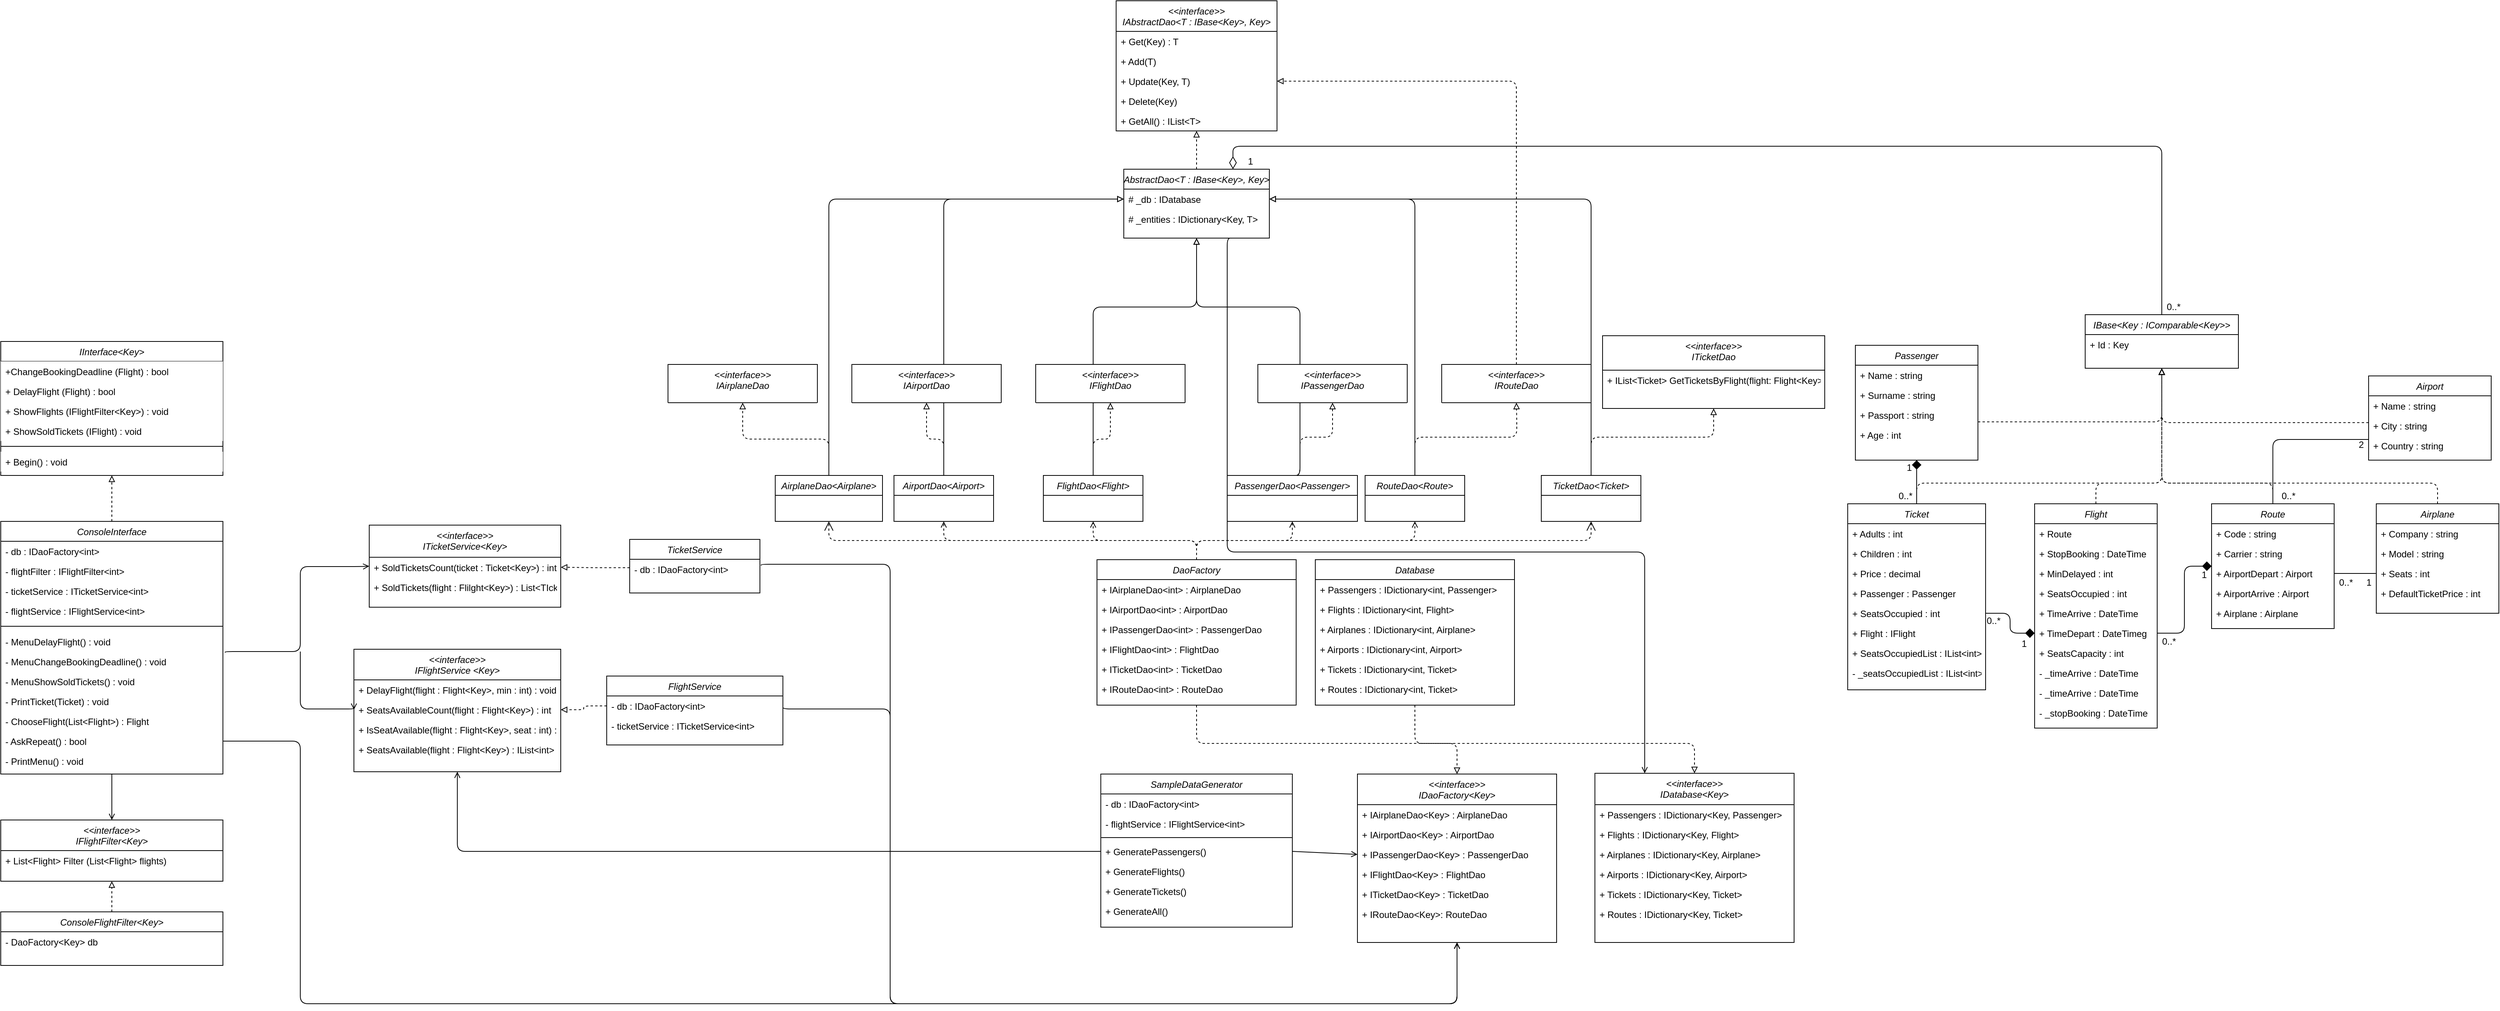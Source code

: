 <mxfile version="14.1.8" type="device" pages="2"><diagram id="C5RBs43oDa-KdzZeNtuy" name="Page-1"><mxGraphModel dx="1220" dy="728" grid="1" gridSize="10" guides="1" tooltips="1" connect="1" arrows="1" fold="1" page="1" pageScale="1" pageWidth="827" pageHeight="1169" math="0" shadow="0"><root><mxCell id="WIyWlLk6GJQsqaUBKTNV-0"/><mxCell id="WIyWlLk6GJQsqaUBKTNV-1" parent="WIyWlLk6GJQsqaUBKTNV-0"/><mxCell id="JJgaeZd14gcc6xKZ5FGN-66" value="IInterface&lt;Key&gt;" style="swimlane;fontStyle=2;align=center;verticalAlign=top;childLayout=stackLayout;horizontal=1;startSize=26;horizontalStack=0;resizeParent=1;resizeLast=0;collapsible=1;marginBottom=0;rounded=0;shadow=0;strokeWidth=1;" parent="WIyWlLk6GJQsqaUBKTNV-1" vertex="1"><mxGeometry x="269" y="485" width="290" height="175" as="geometry"><mxRectangle x="410" y="130" width="160" height="26" as="alternateBounds"/></mxGeometry></mxCell><mxCell id="JJgaeZd14gcc6xKZ5FGN-68" value="+ChangeBookingDeadline (Flight) : bool " style="text;align=left;verticalAlign=top;spacingLeft=4;spacingRight=4;overflow=hidden;rotatable=0;points=[[0,0.5],[1,0.5]];portConstraint=eastwest;rounded=0;shadow=0;html=0;fillColor=#ffffff;" parent="JJgaeZd14gcc6xKZ5FGN-66" vertex="1"><mxGeometry y="26" width="290" height="26" as="geometry"/></mxCell><mxCell id="JJgaeZd14gcc6xKZ5FGN-76" value="+ DelayFlight (Flight) : bool" style="text;align=left;verticalAlign=top;spacingLeft=4;spacingRight=4;overflow=hidden;rotatable=0;points=[[0,0.5],[1,0.5]];portConstraint=eastwest;rounded=0;shadow=0;html=0;fillColor=#ffffff;" parent="JJgaeZd14gcc6xKZ5FGN-66" vertex="1"><mxGeometry y="52" width="290" height="26" as="geometry"/></mxCell><mxCell id="JJgaeZd14gcc6xKZ5FGN-77" value="+ ShowFlights (IFlightFilter&lt;Key&gt;) : void" style="text;align=left;verticalAlign=top;spacingLeft=4;spacingRight=4;overflow=hidden;rotatable=0;points=[[0,0.5],[1,0.5]];portConstraint=eastwest;rounded=0;shadow=0;html=0;fillColor=#ffffff;" parent="JJgaeZd14gcc6xKZ5FGN-66" vertex="1"><mxGeometry y="78" width="290" height="26" as="geometry"/></mxCell><mxCell id="46fB9HQDOvjlpllMCE_p-1" value="+ ShowSoldTickets (IFlight) : void" style="text;align=left;verticalAlign=top;spacingLeft=4;spacingRight=4;overflow=hidden;rotatable=0;points=[[0,0.5],[1,0.5]];portConstraint=eastwest;rounded=0;shadow=0;html=0;fillColor=#ffffff;" parent="JJgaeZd14gcc6xKZ5FGN-66" vertex="1"><mxGeometry y="104" width="290" height="26" as="geometry"/></mxCell><mxCell id="JJgaeZd14gcc6xKZ5FGN-72" value="" style="line;html=1;strokeWidth=1;align=left;verticalAlign=middle;spacingTop=-1;spacingLeft=3;spacingRight=3;rotatable=0;labelPosition=right;points=[];portConstraint=eastwest;" parent="JJgaeZd14gcc6xKZ5FGN-66" vertex="1"><mxGeometry y="130" width="290" height="14" as="geometry"/></mxCell><mxCell id="46fB9HQDOvjlpllMCE_p-0" value="+ Begin() : void" style="text;align=left;verticalAlign=top;spacingLeft=4;spacingRight=4;overflow=hidden;rotatable=0;points=[[0,0.5],[1,0.5]];portConstraint=eastwest;rounded=0;shadow=0;html=0;fillColor=#ffffff;" parent="JJgaeZd14gcc6xKZ5FGN-66" vertex="1"><mxGeometry y="144" width="290" height="26" as="geometry"/></mxCell><mxCell id="46fB9HQDOvjlpllMCE_p-19" style="edgeStyle=orthogonalEdgeStyle;rounded=0;orthogonalLoop=1;jettySize=auto;html=1;entryX=0.5;entryY=1;entryDx=0;entryDy=0;endArrow=none;endFill=0;startArrow=open;startFill=0;exitX=0.5;exitY=0;exitDx=0;exitDy=0;" parent="WIyWlLk6GJQsqaUBKTNV-1" source="fCYOUldwhm7aXU8k1JLk-0" target="46fB9HQDOvjlpllMCE_p-2" edge="1"><mxGeometry relative="1" as="geometry"><mxPoint x="230" y="1060" as="sourcePoint"/></mxGeometry></mxCell><mxCell id="JJgaeZd14gcc6xKZ5FGN-79" value="&lt;&lt;interface&gt;&gt;&#10;IAbstractDao&lt;T : IBase&lt;Key&gt;, Key&gt;" style="swimlane;fontStyle=2;align=center;verticalAlign=top;childLayout=stackLayout;horizontal=1;startSize=40;horizontalStack=0;resizeParent=1;resizeLast=0;collapsible=1;marginBottom=0;rounded=0;shadow=0;strokeWidth=1;" parent="WIyWlLk6GJQsqaUBKTNV-1" vertex="1"><mxGeometry x="1725" y="40" width="210" height="170" as="geometry"><mxRectangle x="410" y="130" width="160" height="26" as="alternateBounds"/></mxGeometry></mxCell><mxCell id="JJgaeZd14gcc6xKZ5FGN-80" value="+ Get(Key) : T" style="text;align=left;verticalAlign=top;spacingLeft=4;spacingRight=4;overflow=hidden;rotatable=0;points=[[0,0.5],[1,0.5]];portConstraint=eastwest;" parent="JJgaeZd14gcc6xKZ5FGN-79" vertex="1"><mxGeometry y="40" width="210" height="26" as="geometry"/></mxCell><mxCell id="JJgaeZd14gcc6xKZ5FGN-81" value="+ Add(T)" style="text;align=left;verticalAlign=top;spacingLeft=4;spacingRight=4;overflow=hidden;rotatable=0;points=[[0,0.5],[1,0.5]];portConstraint=eastwest;rounded=0;shadow=0;html=0;" parent="JJgaeZd14gcc6xKZ5FGN-79" vertex="1"><mxGeometry y="66" width="210" height="26" as="geometry"/></mxCell><mxCell id="JJgaeZd14gcc6xKZ5FGN-82" value="+ Update(Key, T)" style="text;align=left;verticalAlign=top;spacingLeft=4;spacingRight=4;overflow=hidden;rotatable=0;points=[[0,0.5],[1,0.5]];portConstraint=eastwest;rounded=0;shadow=0;html=0;" parent="JJgaeZd14gcc6xKZ5FGN-79" vertex="1"><mxGeometry y="92" width="210" height="26" as="geometry"/></mxCell><mxCell id="JJgaeZd14gcc6xKZ5FGN-83" value="+ Delete(Key)" style="text;align=left;verticalAlign=top;spacingLeft=4;spacingRight=4;overflow=hidden;rotatable=0;points=[[0,0.5],[1,0.5]];portConstraint=eastwest;rounded=0;shadow=0;html=0;" parent="JJgaeZd14gcc6xKZ5FGN-79" vertex="1"><mxGeometry y="118" width="210" height="26" as="geometry"/></mxCell><mxCell id="JJgaeZd14gcc6xKZ5FGN-84" value="+ GetAll() : IList&lt;T&gt;" style="text;align=left;verticalAlign=top;spacingLeft=4;spacingRight=4;overflow=hidden;rotatable=0;points=[[0,0.5],[1,0.5]];portConstraint=eastwest;rounded=0;shadow=0;html=0;" parent="JJgaeZd14gcc6xKZ5FGN-79" vertex="1"><mxGeometry y="144" width="210" height="26" as="geometry"/></mxCell><mxCell id="JJgaeZd14gcc6xKZ5FGN-162" style="edgeStyle=orthogonalEdgeStyle;rounded=1;orthogonalLoop=1;jettySize=auto;html=1;exitX=0.5;exitY=0;exitDx=0;exitDy=0;entryX=1;entryY=0.5;entryDx=0;entryDy=0;dashed=1;endArrow=block;endFill=0;" parent="WIyWlLk6GJQsqaUBKTNV-1" source="JJgaeZd14gcc6xKZ5FGN-101" target="JJgaeZd14gcc6xKZ5FGN-82" edge="1"><mxGeometry relative="1" as="geometry"/></mxCell><mxCell id="JJgaeZd14gcc6xKZ5FGN-101" value="&lt;&lt;interface&gt;&gt;&#10;IRouteDao" style="swimlane;fontStyle=2;align=center;verticalAlign=top;childLayout=stackLayout;horizontal=1;startSize=60;horizontalStack=0;resizeParent=1;resizeLast=0;collapsible=1;marginBottom=0;rounded=0;shadow=0;strokeWidth=1;" parent="WIyWlLk6GJQsqaUBKTNV-1" vertex="1"><mxGeometry x="2150" y="515" width="195" height="50" as="geometry"><mxRectangle x="410" y="130" width="160" height="26" as="alternateBounds"/></mxGeometry></mxCell><mxCell id="JJgaeZd14gcc6xKZ5FGN-163" style="edgeStyle=orthogonalEdgeStyle;rounded=0;orthogonalLoop=1;jettySize=auto;html=1;exitX=0.5;exitY=0;exitDx=0;exitDy=0;entryX=0.5;entryY=1;entryDx=0;entryDy=0;dashed=1;endArrow=block;endFill=0;" parent="WIyWlLk6GJQsqaUBKTNV-1" source="JJgaeZd14gcc6xKZ5FGN-103" target="JJgaeZd14gcc6xKZ5FGN-79" edge="1"><mxGeometry relative="1" as="geometry"/></mxCell><mxCell id="46fB9HQDOvjlpllMCE_p-120" style="edgeStyle=orthogonalEdgeStyle;rounded=1;orthogonalLoop=1;jettySize=auto;html=1;exitX=0.75;exitY=0;exitDx=0;exitDy=0;startArrow=diamondThin;startFill=0;startSize=14;endArrow=none;endFill=0;endSize=10;entryX=0.5;entryY=0;entryDx=0;entryDy=0;" parent="WIyWlLk6GJQsqaUBKTNV-1" source="JJgaeZd14gcc6xKZ5FGN-103" target="46fB9HQDOvjlpllMCE_p-107" edge="1"><mxGeometry relative="1" as="geometry"><mxPoint x="3000" y="320" as="targetPoint"/><Array as="points"><mxPoint x="1878" y="230"/><mxPoint x="3090" y="230"/></Array></mxGeometry></mxCell><mxCell id="JJgaeZd14gcc6xKZ5FGN-103" value="AbstractDao&lt;T : IBase&lt;Key&gt;, Key&gt;" style="swimlane;fontStyle=2;align=center;verticalAlign=top;childLayout=stackLayout;horizontal=1;startSize=26;horizontalStack=0;resizeParent=1;resizeLast=0;collapsible=1;marginBottom=0;rounded=0;shadow=0;strokeWidth=1;" parent="WIyWlLk6GJQsqaUBKTNV-1" vertex="1"><mxGeometry x="1735" y="260" width="190" height="90" as="geometry"><mxRectangle x="410" y="130" width="160" height="26" as="alternateBounds"/></mxGeometry></mxCell><mxCell id="JJgaeZd14gcc6xKZ5FGN-111" value="# _db : IDatabase" style="text;align=left;verticalAlign=top;spacingLeft=4;spacingRight=4;overflow=hidden;rotatable=0;points=[[0,0.5],[1,0.5]];portConstraint=eastwest;rounded=0;shadow=0;html=0;" parent="JJgaeZd14gcc6xKZ5FGN-103" vertex="1"><mxGeometry y="26" width="190" height="26" as="geometry"/></mxCell><mxCell id="JJgaeZd14gcc6xKZ5FGN-112" value="# _entities : IDictionary&lt;Key, T&gt;" style="text;align=left;verticalAlign=top;spacingLeft=4;spacingRight=4;overflow=hidden;rotatable=0;points=[[0,0.5],[1,0.5]];portConstraint=eastwest;rounded=0;shadow=0;html=0;" parent="JJgaeZd14gcc6xKZ5FGN-103" vertex="1"><mxGeometry y="52" width="190" height="26" as="geometry"/></mxCell><mxCell id="JJgaeZd14gcc6xKZ5FGN-164" style="edgeStyle=orthogonalEdgeStyle;rounded=1;orthogonalLoop=1;jettySize=auto;html=1;exitX=0.5;exitY=0;exitDx=0;exitDy=0;endArrow=block;endFill=0;entryX=0;entryY=0.5;entryDx=0;entryDy=0;" parent="WIyWlLk6GJQsqaUBKTNV-1" source="JJgaeZd14gcc6xKZ5FGN-113" target="JJgaeZd14gcc6xKZ5FGN-111" edge="1"><mxGeometry relative="1" as="geometry"><mxPoint x="1650" y="400" as="targetPoint"/></mxGeometry></mxCell><mxCell id="fCYOUldwhm7aXU8k1JLk-44" style="edgeStyle=orthogonalEdgeStyle;rounded=1;orthogonalLoop=1;jettySize=auto;html=1;exitX=0.5;exitY=0;exitDx=0;exitDy=0;entryX=0.5;entryY=1;entryDx=0;entryDy=0;dashed=1;endArrow=block;endFill=0;" edge="1" parent="WIyWlLk6GJQsqaUBKTNV-1" source="JJgaeZd14gcc6xKZ5FGN-113" target="fCYOUldwhm7aXU8k1JLk-35"><mxGeometry relative="1" as="geometry"/></mxCell><mxCell id="JJgaeZd14gcc6xKZ5FGN-113" value="AirplaneDao&lt;Airplane&gt;" style="swimlane;fontStyle=2;align=center;verticalAlign=top;childLayout=stackLayout;horizontal=1;startSize=26;horizontalStack=0;resizeParent=1;resizeLast=0;collapsible=1;marginBottom=0;rounded=0;shadow=0;strokeWidth=1;" parent="WIyWlLk6GJQsqaUBKTNV-1" vertex="1"><mxGeometry x="1280" y="660" width="140" height="60" as="geometry"><mxRectangle x="410" y="130" width="160" height="26" as="alternateBounds"/></mxGeometry></mxCell><mxCell id="JJgaeZd14gcc6xKZ5FGN-165" style="edgeStyle=orthogonalEdgeStyle;rounded=1;orthogonalLoop=1;jettySize=auto;html=1;exitX=0.5;exitY=0;exitDx=0;exitDy=0;endArrow=block;endFill=0;entryX=0;entryY=0.5;entryDx=0;entryDy=0;" parent="WIyWlLk6GJQsqaUBKTNV-1" source="JJgaeZd14gcc6xKZ5FGN-115" target="JJgaeZd14gcc6xKZ5FGN-111" edge="1"><mxGeometry relative="1" as="geometry"><mxPoint x="1670" y="410" as="targetPoint"/></mxGeometry></mxCell><mxCell id="fCYOUldwhm7aXU8k1JLk-43" style="edgeStyle=orthogonalEdgeStyle;rounded=1;orthogonalLoop=1;jettySize=auto;html=1;exitX=0.5;exitY=0;exitDx=0;exitDy=0;entryX=0.5;entryY=1;entryDx=0;entryDy=0;dashed=1;endArrow=block;endFill=0;" edge="1" parent="WIyWlLk6GJQsqaUBKTNV-1" source="JJgaeZd14gcc6xKZ5FGN-115" target="fCYOUldwhm7aXU8k1JLk-34"><mxGeometry relative="1" as="geometry"/></mxCell><mxCell id="JJgaeZd14gcc6xKZ5FGN-115" value="AirportDao&lt;Airport&gt;" style="swimlane;fontStyle=2;align=center;verticalAlign=top;childLayout=stackLayout;horizontal=1;startSize=26;horizontalStack=0;resizeParent=1;resizeLast=0;collapsible=1;marginBottom=0;rounded=0;shadow=0;strokeWidth=1;" parent="WIyWlLk6GJQsqaUBKTNV-1" vertex="1"><mxGeometry x="1435" y="660" width="130" height="60" as="geometry"><mxRectangle x="410" y="130" width="160" height="26" as="alternateBounds"/></mxGeometry></mxCell><mxCell id="JJgaeZd14gcc6xKZ5FGN-166" style="edgeStyle=orthogonalEdgeStyle;rounded=1;orthogonalLoop=1;jettySize=auto;html=1;exitX=0.5;exitY=0;exitDx=0;exitDy=0;entryX=0.5;entryY=1;entryDx=0;entryDy=0;endArrow=block;endFill=0;" parent="WIyWlLk6GJQsqaUBKTNV-1" source="JJgaeZd14gcc6xKZ5FGN-117" target="JJgaeZd14gcc6xKZ5FGN-103" edge="1"><mxGeometry relative="1" as="geometry"><Array as="points"><mxPoint x="1695" y="440"/><mxPoint x="1830" y="440"/></Array></mxGeometry></mxCell><mxCell id="fCYOUldwhm7aXU8k1JLk-39" style="edgeStyle=orthogonalEdgeStyle;rounded=1;orthogonalLoop=1;jettySize=auto;html=1;exitX=0.5;exitY=0;exitDx=0;exitDy=0;entryX=0.5;entryY=1;entryDx=0;entryDy=0;dashed=1;endArrow=block;endFill=0;" edge="1" parent="WIyWlLk6GJQsqaUBKTNV-1" source="JJgaeZd14gcc6xKZ5FGN-117" target="fCYOUldwhm7aXU8k1JLk-33"><mxGeometry relative="1" as="geometry"/></mxCell><mxCell id="JJgaeZd14gcc6xKZ5FGN-117" value="FlightDao&lt;Flight&gt;" style="swimlane;fontStyle=2;align=center;verticalAlign=top;childLayout=stackLayout;horizontal=1;startSize=26;horizontalStack=0;resizeParent=1;resizeLast=0;collapsible=1;marginBottom=0;rounded=0;shadow=0;strokeWidth=1;" parent="WIyWlLk6GJQsqaUBKTNV-1" vertex="1"><mxGeometry x="1630" y="660" width="130" height="60" as="geometry"><mxRectangle x="410" y="130" width="160" height="26" as="alternateBounds"/></mxGeometry></mxCell><mxCell id="JJgaeZd14gcc6xKZ5FGN-167" style="edgeStyle=orthogonalEdgeStyle;rounded=1;orthogonalLoop=1;jettySize=auto;html=1;exitX=0.5;exitY=0;exitDx=0;exitDy=0;entryX=0.5;entryY=1;entryDx=0;entryDy=0;endArrow=block;endFill=0;" parent="WIyWlLk6GJQsqaUBKTNV-1" source="JJgaeZd14gcc6xKZ5FGN-119" target="JJgaeZd14gcc6xKZ5FGN-103" edge="1"><mxGeometry relative="1" as="geometry"><Array as="points"><mxPoint x="1965" y="440"/><mxPoint x="1830" y="440"/></Array></mxGeometry></mxCell><mxCell id="fCYOUldwhm7aXU8k1JLk-42" style="edgeStyle=orthogonalEdgeStyle;rounded=1;orthogonalLoop=1;jettySize=auto;html=1;exitX=0.5;exitY=0;exitDx=0;exitDy=0;entryX=0.5;entryY=1;entryDx=0;entryDy=0;dashed=1;endArrow=block;endFill=0;" edge="1" parent="WIyWlLk6GJQsqaUBKTNV-1" source="JJgaeZd14gcc6xKZ5FGN-119" target="fCYOUldwhm7aXU8k1JLk-36"><mxGeometry relative="1" as="geometry"><Array as="points"><mxPoint x="1965" y="610"/><mxPoint x="2008" y="610"/></Array></mxGeometry></mxCell><mxCell id="JJgaeZd14gcc6xKZ5FGN-119" value="PassengerDao&lt;Passenger&gt;" style="swimlane;fontStyle=2;align=center;verticalAlign=top;childLayout=stackLayout;horizontal=1;startSize=26;horizontalStack=0;resizeParent=1;resizeLast=0;collapsible=1;marginBottom=0;rounded=0;shadow=0;strokeWidth=1;" parent="WIyWlLk6GJQsqaUBKTNV-1" vertex="1"><mxGeometry x="1870" y="660" width="170" height="60" as="geometry"><mxRectangle x="410" y="130" width="160" height="26" as="alternateBounds"/></mxGeometry></mxCell><mxCell id="JJgaeZd14gcc6xKZ5FGN-168" style="edgeStyle=orthogonalEdgeStyle;rounded=1;orthogonalLoop=1;jettySize=auto;html=1;exitX=0.5;exitY=0;exitDx=0;exitDy=0;endArrow=block;endFill=0;entryX=1;entryY=0.5;entryDx=0;entryDy=0;" parent="WIyWlLk6GJQsqaUBKTNV-1" source="JJgaeZd14gcc6xKZ5FGN-121" target="JJgaeZd14gcc6xKZ5FGN-111" edge="1"><mxGeometry relative="1" as="geometry"><mxPoint x="1900" y="400" as="targetPoint"/></mxGeometry></mxCell><mxCell id="fCYOUldwhm7aXU8k1JLk-37" style="edgeStyle=orthogonalEdgeStyle;rounded=1;orthogonalLoop=1;jettySize=auto;html=1;exitX=0.5;exitY=0;exitDx=0;exitDy=0;entryX=0.5;entryY=1;entryDx=0;entryDy=0;endArrow=block;endFill=0;dashed=1;" edge="1" parent="WIyWlLk6GJQsqaUBKTNV-1" source="JJgaeZd14gcc6xKZ5FGN-121" target="JJgaeZd14gcc6xKZ5FGN-101"><mxGeometry relative="1" as="geometry"><Array as="points"><mxPoint x="2115" y="610"/><mxPoint x="2248" y="610"/><mxPoint x="2248" y="590"/></Array></mxGeometry></mxCell><mxCell id="JJgaeZd14gcc6xKZ5FGN-121" value="RouteDao&lt;Route&gt;" style="swimlane;fontStyle=2;align=center;verticalAlign=top;childLayout=stackLayout;horizontal=1;startSize=26;horizontalStack=0;resizeParent=1;resizeLast=0;collapsible=1;marginBottom=0;rounded=0;shadow=0;strokeWidth=1;" parent="WIyWlLk6GJQsqaUBKTNV-1" vertex="1"><mxGeometry x="2050" y="660" width="130" height="60" as="geometry"><mxRectangle x="410" y="130" width="160" height="26" as="alternateBounds"/></mxGeometry></mxCell><mxCell id="JJgaeZd14gcc6xKZ5FGN-169" style="edgeStyle=orthogonalEdgeStyle;rounded=1;orthogonalLoop=1;jettySize=auto;html=1;exitX=0.5;exitY=0;exitDx=0;exitDy=0;endArrow=block;endFill=0;entryX=1;entryY=0.5;entryDx=0;entryDy=0;" parent="WIyWlLk6GJQsqaUBKTNV-1" source="JJgaeZd14gcc6xKZ5FGN-123" target="JJgaeZd14gcc6xKZ5FGN-111" edge="1"><mxGeometry relative="1" as="geometry"><mxPoint x="1880" y="400" as="targetPoint"/></mxGeometry></mxCell><mxCell id="JJgaeZd14gcc6xKZ5FGN-170" style="edgeStyle=orthogonalEdgeStyle;rounded=1;orthogonalLoop=1;jettySize=auto;html=1;exitX=0.5;exitY=0;exitDx=0;exitDy=0;dashed=1;endArrow=block;endFill=0;entryX=0.5;entryY=1;entryDx=0;entryDy=0;" parent="WIyWlLk6GJQsqaUBKTNV-1" source="JJgaeZd14gcc6xKZ5FGN-123" edge="1" target="fCYOUldwhm7aXU8k1JLk-40"><mxGeometry relative="1" as="geometry"><mxPoint x="2187" y="450" as="targetPoint"/><Array as="points"><mxPoint x="2345" y="610"/><mxPoint x="2505" y="610"/></Array></mxGeometry></mxCell><mxCell id="JJgaeZd14gcc6xKZ5FGN-123" value="TicketDao&lt;Ticket&gt;" style="swimlane;fontStyle=2;align=center;verticalAlign=top;childLayout=stackLayout;horizontal=1;startSize=26;horizontalStack=0;resizeParent=1;resizeLast=0;collapsible=1;marginBottom=0;rounded=0;shadow=0;strokeWidth=1;" parent="WIyWlLk6GJQsqaUBKTNV-1" vertex="1"><mxGeometry x="2280" y="660" width="130" height="60" as="geometry"><mxRectangle x="410" y="130" width="160" height="26" as="alternateBounds"/></mxGeometry></mxCell><mxCell id="fCYOUldwhm7aXU8k1JLk-60" style="edgeStyle=orthogonalEdgeStyle;rounded=1;orthogonalLoop=1;jettySize=auto;html=1;exitX=0.5;exitY=1;exitDx=0;exitDy=0;entryX=0.5;entryY=0;entryDx=0;entryDy=0;dashed=1;endArrow=block;endFill=0;" edge="1" parent="WIyWlLk6GJQsqaUBKTNV-1" source="JJgaeZd14gcc6xKZ5FGN-126" target="fCYOUldwhm7aXU8k1JLk-45"><mxGeometry relative="1" as="geometry"><Array as="points"><mxPoint x="2115" y="1010"/><mxPoint x="2480" y="1010"/></Array></mxGeometry></mxCell><mxCell id="JJgaeZd14gcc6xKZ5FGN-126" value="Database" style="swimlane;fontStyle=2;align=center;verticalAlign=top;childLayout=stackLayout;horizontal=1;startSize=26;horizontalStack=0;resizeParent=1;resizeLast=0;collapsible=1;marginBottom=0;rounded=0;shadow=0;strokeWidth=1;" parent="WIyWlLk6GJQsqaUBKTNV-1" vertex="1"><mxGeometry x="1985" y="770" width="260" height="190" as="geometry"><mxRectangle x="410" y="130" width="160" height="26" as="alternateBounds"/></mxGeometry></mxCell><mxCell id="JJgaeZd14gcc6xKZ5FGN-127" value="+ Passengers : IDictionary&lt;int, Passenger&gt;" style="text;align=left;verticalAlign=top;spacingLeft=4;spacingRight=4;overflow=hidden;rotatable=0;points=[[0,0.5],[1,0.5]];portConstraint=eastwest;rounded=0;shadow=0;html=0;" parent="JJgaeZd14gcc6xKZ5FGN-126" vertex="1"><mxGeometry y="26" width="260" height="26" as="geometry"/></mxCell><mxCell id="JJgaeZd14gcc6xKZ5FGN-135" value="+ Flights : IDictionary&lt;int, Flight&gt;" style="text;align=left;verticalAlign=top;spacingLeft=4;spacingRight=4;overflow=hidden;rotatable=0;points=[[0,0.5],[1,0.5]];portConstraint=eastwest;rounded=0;shadow=0;html=0;" parent="JJgaeZd14gcc6xKZ5FGN-126" vertex="1"><mxGeometry y="52" width="260" height="26" as="geometry"/></mxCell><mxCell id="JJgaeZd14gcc6xKZ5FGN-137" value="+ Airplanes : IDictionary&lt;int, Airplane&gt;" style="text;align=left;verticalAlign=top;spacingLeft=4;spacingRight=4;overflow=hidden;rotatable=0;points=[[0,0.5],[1,0.5]];portConstraint=eastwest;rounded=0;shadow=0;html=0;" parent="JJgaeZd14gcc6xKZ5FGN-126" vertex="1"><mxGeometry y="78" width="260" height="26" as="geometry"/></mxCell><mxCell id="JJgaeZd14gcc6xKZ5FGN-138" value="+ Airports : IDictionary&lt;int, Airport&gt;" style="text;align=left;verticalAlign=top;spacingLeft=4;spacingRight=4;overflow=hidden;rotatable=0;points=[[0,0.5],[1,0.5]];portConstraint=eastwest;rounded=0;shadow=0;html=0;" parent="JJgaeZd14gcc6xKZ5FGN-126" vertex="1"><mxGeometry y="104" width="260" height="26" as="geometry"/></mxCell><mxCell id="JJgaeZd14gcc6xKZ5FGN-139" value="+ Tickets : IDictionary&lt;int, Ticket&gt;" style="text;align=left;verticalAlign=top;spacingLeft=4;spacingRight=4;overflow=hidden;rotatable=0;points=[[0,0.5],[1,0.5]];portConstraint=eastwest;rounded=0;shadow=0;html=0;" parent="JJgaeZd14gcc6xKZ5FGN-126" vertex="1"><mxGeometry y="130" width="260" height="26" as="geometry"/></mxCell><mxCell id="JJgaeZd14gcc6xKZ5FGN-136" value="+ Routes : IDictionary&lt;int, Ticket&gt;" style="text;align=left;verticalAlign=top;spacingLeft=4;spacingRight=4;overflow=hidden;rotatable=0;points=[[0,0.5],[1,0.5]];portConstraint=eastwest;rounded=0;shadow=0;html=0;" parent="JJgaeZd14gcc6xKZ5FGN-126" vertex="1"><mxGeometry y="156" width="260" height="26" as="geometry"/></mxCell><mxCell id="M0QKI2oY70e1LWwj5mDK-0" style="edgeStyle=none;rounded=0;orthogonalLoop=1;jettySize=auto;html=1;exitX=1;exitY=0.5;exitDx=0;exitDy=0;entryX=0;entryY=0.5;entryDx=0;entryDy=0;startArrow=none;startFill=0;startSize=14;endArrow=open;endFill=0;endSize=6;" parent="WIyWlLk6GJQsqaUBKTNV-1" source="JJgaeZd14gcc6xKZ5FGN-142" target="fCYOUldwhm7aXU8k1JLk-55" edge="1"><mxGeometry relative="1" as="geometry"/></mxCell><mxCell id="JJgaeZd14gcc6xKZ5FGN-140" value="SampleDataGenerator" style="swimlane;fontStyle=2;align=center;verticalAlign=top;childLayout=stackLayout;horizontal=1;startSize=26;horizontalStack=0;resizeParent=1;resizeLast=0;collapsible=1;marginBottom=0;rounded=0;shadow=0;strokeWidth=1;" parent="WIyWlLk6GJQsqaUBKTNV-1" vertex="1"><mxGeometry x="1705" y="1050" width="250" height="200" as="geometry"><mxRectangle x="410" y="130" width="160" height="26" as="alternateBounds"/></mxGeometry></mxCell><mxCell id="JJgaeZd14gcc6xKZ5FGN-141" value="- db : IDaoFactory&lt;int&gt;" style="text;align=left;verticalAlign=top;spacingLeft=4;spacingRight=4;overflow=hidden;rotatable=0;points=[[0,0.5],[1,0.5]];portConstraint=eastwest;rounded=0;shadow=0;html=0;" parent="JJgaeZd14gcc6xKZ5FGN-140" vertex="1"><mxGeometry y="26" width="250" height="26" as="geometry"/></mxCell><mxCell id="JJgaeZd14gcc6xKZ5FGN-148" value="- flightService : IFlightService&lt;int&gt;" style="text;align=left;verticalAlign=top;spacingLeft=4;spacingRight=4;overflow=hidden;rotatable=0;points=[[0,0.5],[1,0.5]];portConstraint=eastwest;rounded=0;shadow=0;html=0;" parent="JJgaeZd14gcc6xKZ5FGN-140" vertex="1"><mxGeometry y="52" width="250" height="26" as="geometry"/></mxCell><mxCell id="JJgaeZd14gcc6xKZ5FGN-147" value="" style="line;html=1;strokeWidth=1;align=left;verticalAlign=middle;spacingTop=-1;spacingLeft=3;spacingRight=3;rotatable=0;labelPosition=right;points=[];portConstraint=eastwest;" parent="JJgaeZd14gcc6xKZ5FGN-140" vertex="1"><mxGeometry y="78" width="250" height="10" as="geometry"/></mxCell><mxCell id="JJgaeZd14gcc6xKZ5FGN-142" value="+ GeneratePassengers()" style="text;align=left;verticalAlign=top;spacingLeft=4;spacingRight=4;overflow=hidden;rotatable=0;points=[[0,0.5],[1,0.5]];portConstraint=eastwest;rounded=0;shadow=0;html=0;" parent="JJgaeZd14gcc6xKZ5FGN-140" vertex="1"><mxGeometry y="88" width="250" height="26" as="geometry"/></mxCell><mxCell id="JJgaeZd14gcc6xKZ5FGN-143" value="+ GenerateFlights()" style="text;align=left;verticalAlign=top;spacingLeft=4;spacingRight=4;overflow=hidden;rotatable=0;points=[[0,0.5],[1,0.5]];portConstraint=eastwest;rounded=0;shadow=0;html=0;" parent="JJgaeZd14gcc6xKZ5FGN-140" vertex="1"><mxGeometry y="114" width="250" height="26" as="geometry"/></mxCell><mxCell id="JJgaeZd14gcc6xKZ5FGN-144" value="+ GenerateTickets()" style="text;align=left;verticalAlign=top;spacingLeft=4;spacingRight=4;overflow=hidden;rotatable=0;points=[[0,0.5],[1,0.5]];portConstraint=eastwest;rounded=0;shadow=0;html=0;" parent="JJgaeZd14gcc6xKZ5FGN-140" vertex="1"><mxGeometry y="140" width="250" height="26" as="geometry"/></mxCell><mxCell id="JJgaeZd14gcc6xKZ5FGN-145" value="+ GenerateAll()" style="text;align=left;verticalAlign=top;spacingLeft=4;spacingRight=4;overflow=hidden;rotatable=0;points=[[0,0.5],[1,0.5]];portConstraint=eastwest;rounded=0;shadow=0;html=0;" parent="JJgaeZd14gcc6xKZ5FGN-140" vertex="1"><mxGeometry y="166" width="250" height="26" as="geometry"/></mxCell><mxCell id="JJgaeZd14gcc6xKZ5FGN-176" style="edgeStyle=orthogonalEdgeStyle;rounded=1;orthogonalLoop=1;jettySize=auto;html=1;exitX=0.5;exitY=0;exitDx=0;exitDy=0;entryX=0.5;entryY=1;entryDx=0;entryDy=0;endArrow=open;endFill=0;endSize=10;dashed=1;" parent="WIyWlLk6GJQsqaUBKTNV-1" source="JJgaeZd14gcc6xKZ5FGN-149" target="JJgaeZd14gcc6xKZ5FGN-113" edge="1"><mxGeometry relative="1" as="geometry"/></mxCell><mxCell id="JJgaeZd14gcc6xKZ5FGN-177" style="edgeStyle=orthogonalEdgeStyle;rounded=1;orthogonalLoop=1;jettySize=auto;html=1;exitX=0.5;exitY=0;exitDx=0;exitDy=0;entryX=0.5;entryY=1;entryDx=0;entryDy=0;endArrow=open;endFill=0;dashed=1;" parent="WIyWlLk6GJQsqaUBKTNV-1" source="JJgaeZd14gcc6xKZ5FGN-149" target="JJgaeZd14gcc6xKZ5FGN-115" edge="1"><mxGeometry relative="1" as="geometry"/></mxCell><mxCell id="JJgaeZd14gcc6xKZ5FGN-178" style="edgeStyle=orthogonalEdgeStyle;rounded=1;orthogonalLoop=1;jettySize=auto;html=1;exitX=0.5;exitY=0;exitDx=0;exitDy=0;entryX=0.5;entryY=1;entryDx=0;entryDy=0;endArrow=open;endFill=0;dashed=1;startArrow=none;startFill=0;" parent="WIyWlLk6GJQsqaUBKTNV-1" source="JJgaeZd14gcc6xKZ5FGN-149" target="JJgaeZd14gcc6xKZ5FGN-117" edge="1"><mxGeometry relative="1" as="geometry"/></mxCell><mxCell id="JJgaeZd14gcc6xKZ5FGN-179" style="edgeStyle=orthogonalEdgeStyle;rounded=1;orthogonalLoop=1;jettySize=auto;html=1;exitX=0.5;exitY=0;exitDx=0;exitDy=0;entryX=0.5;entryY=1;entryDx=0;entryDy=0;endArrow=open;endFill=0;dashed=1;" parent="WIyWlLk6GJQsqaUBKTNV-1" source="JJgaeZd14gcc6xKZ5FGN-149" target="JJgaeZd14gcc6xKZ5FGN-119" edge="1"><mxGeometry relative="1" as="geometry"/></mxCell><mxCell id="JJgaeZd14gcc6xKZ5FGN-180" style="edgeStyle=orthogonalEdgeStyle;rounded=1;orthogonalLoop=1;jettySize=auto;html=1;exitX=0.5;exitY=0;exitDx=0;exitDy=0;entryX=0.5;entryY=1;entryDx=0;entryDy=0;endArrow=open;endFill=0;dashed=1;" parent="WIyWlLk6GJQsqaUBKTNV-1" source="JJgaeZd14gcc6xKZ5FGN-149" target="JJgaeZd14gcc6xKZ5FGN-121" edge="1"><mxGeometry relative="1" as="geometry"/></mxCell><mxCell id="JJgaeZd14gcc6xKZ5FGN-181" style="edgeStyle=orthogonalEdgeStyle;rounded=1;orthogonalLoop=1;jettySize=auto;html=1;exitX=0.5;exitY=0;exitDx=0;exitDy=0;entryX=0.5;entryY=1;entryDx=0;entryDy=0;endArrow=open;endFill=0;startArrow=none;startFill=0;endSize=10;startSize=10;dashed=1;" parent="WIyWlLk6GJQsqaUBKTNV-1" source="JJgaeZd14gcc6xKZ5FGN-149" target="JJgaeZd14gcc6xKZ5FGN-123" edge="1"><mxGeometry relative="1" as="geometry"/></mxCell><mxCell id="JJgaeZd14gcc6xKZ5FGN-183" style="edgeStyle=orthogonalEdgeStyle;rounded=1;orthogonalLoop=1;jettySize=auto;html=1;entryX=0.25;entryY=0;entryDx=0;entryDy=0;endArrow=open;endFill=0;startArrow=none;startFill=0;exitX=0.75;exitY=1;exitDx=0;exitDy=0;" parent="WIyWlLk6GJQsqaUBKTNV-1" target="fCYOUldwhm7aXU8k1JLk-45" edge="1" source="JJgaeZd14gcc6xKZ5FGN-103"><mxGeometry relative="1" as="geometry"><mxPoint x="1870" y="500" as="sourcePoint"/><Array as="points"><mxPoint x="1870" y="350"/><mxPoint x="1870" y="760"/><mxPoint x="2415" y="760"/></Array></mxGeometry></mxCell><mxCell id="fCYOUldwhm7aXU8k1JLk-59" style="edgeStyle=orthogonalEdgeStyle;rounded=1;orthogonalLoop=1;jettySize=auto;html=1;exitX=0.5;exitY=1;exitDx=0;exitDy=0;entryX=0.5;entryY=0;entryDx=0;entryDy=0;dashed=1;endArrow=block;endFill=0;" edge="1" parent="WIyWlLk6GJQsqaUBKTNV-1" source="JJgaeZd14gcc6xKZ5FGN-149" target="fCYOUldwhm7aXU8k1JLk-52"><mxGeometry relative="1" as="geometry"><Array as="points"><mxPoint x="1830" y="1010"/><mxPoint x="2170" y="1010"/></Array></mxGeometry></mxCell><mxCell id="JJgaeZd14gcc6xKZ5FGN-149" value="DaoFactory" style="swimlane;fontStyle=2;align=center;verticalAlign=top;childLayout=stackLayout;horizontal=1;startSize=26;horizontalStack=0;resizeParent=1;resizeLast=0;collapsible=1;marginBottom=0;rounded=0;shadow=0;strokeWidth=1;" parent="WIyWlLk6GJQsqaUBKTNV-1" vertex="1"><mxGeometry x="1700" y="770" width="260" height="190" as="geometry"><mxRectangle x="410" y="130" width="160" height="26" as="alternateBounds"/></mxGeometry></mxCell><mxCell id="JJgaeZd14gcc6xKZ5FGN-150" value="+ IAirplaneDao&lt;int&gt; : AirplaneDao" style="text;align=left;verticalAlign=top;spacingLeft=4;spacingRight=4;overflow=hidden;rotatable=0;points=[[0,0.5],[1,0.5]];portConstraint=eastwest;rounded=0;shadow=0;html=0;" parent="JJgaeZd14gcc6xKZ5FGN-149" vertex="1"><mxGeometry y="26" width="260" height="26" as="geometry"/></mxCell><mxCell id="JJgaeZd14gcc6xKZ5FGN-151" value="+ IAirportDao&lt;int&gt; : AirportDao" style="text;align=left;verticalAlign=top;spacingLeft=4;spacingRight=4;overflow=hidden;rotatable=0;points=[[0,0.5],[1,0.5]];portConstraint=eastwest;rounded=0;shadow=0;html=0;" parent="JJgaeZd14gcc6xKZ5FGN-149" vertex="1"><mxGeometry y="52" width="260" height="26" as="geometry"/></mxCell><mxCell id="JJgaeZd14gcc6xKZ5FGN-152" value="+ IPassengerDao&lt;int&gt; : PassengerDao" style="text;align=left;verticalAlign=top;spacingLeft=4;spacingRight=4;overflow=hidden;rotatable=0;points=[[0,0.5],[1,0.5]];portConstraint=eastwest;rounded=0;shadow=0;html=0;" parent="JJgaeZd14gcc6xKZ5FGN-149" vertex="1"><mxGeometry y="78" width="260" height="26" as="geometry"/></mxCell><mxCell id="JJgaeZd14gcc6xKZ5FGN-153" value="+ IFlightDao&lt;int&gt; : FlightDao" style="text;align=left;verticalAlign=top;spacingLeft=4;spacingRight=4;overflow=hidden;rotatable=0;points=[[0,0.5],[1,0.5]];portConstraint=eastwest;rounded=0;shadow=0;html=0;" parent="JJgaeZd14gcc6xKZ5FGN-149" vertex="1"><mxGeometry y="104" width="260" height="26" as="geometry"/></mxCell><mxCell id="JJgaeZd14gcc6xKZ5FGN-154" value="+ ITicketDao&lt;int&gt; : TicketDao" style="text;align=left;verticalAlign=top;spacingLeft=4;spacingRight=4;overflow=hidden;rotatable=0;points=[[0,0.5],[1,0.5]];portConstraint=eastwest;rounded=0;shadow=0;html=0;" parent="JJgaeZd14gcc6xKZ5FGN-149" vertex="1"><mxGeometry y="130" width="260" height="26" as="geometry"/></mxCell><mxCell id="JJgaeZd14gcc6xKZ5FGN-155" value="+ IRouteDao&lt;int&gt; : RouteDao" style="text;align=left;verticalAlign=top;spacingLeft=4;spacingRight=4;overflow=hidden;rotatable=0;points=[[0,0.5],[1,0.5]];portConstraint=eastwest;rounded=0;shadow=0;html=0;" parent="JJgaeZd14gcc6xKZ5FGN-149" vertex="1"><mxGeometry y="156" width="260" height="26" as="geometry"/></mxCell><mxCell id="46fB9HQDOvjlpllMCE_p-43" style="edgeStyle=orthogonalEdgeStyle;rounded=0;orthogonalLoop=1;jettySize=auto;html=1;exitX=0.5;exitY=0;exitDx=0;exitDy=0;entryX=0.5;entryY=1;entryDx=0;entryDy=0;endArrow=block;endFill=0;dashed=1;" parent="WIyWlLk6GJQsqaUBKTNV-1" source="46fB9HQDOvjlpllMCE_p-2" target="JJgaeZd14gcc6xKZ5FGN-66" edge="1"><mxGeometry relative="1" as="geometry"/></mxCell><mxCell id="46fB9HQDOvjlpllMCE_p-2" value="ConsoleInterface" style="swimlane;fontStyle=2;align=center;verticalAlign=top;childLayout=stackLayout;horizontal=1;startSize=26;horizontalStack=0;resizeParent=1;resizeLast=0;collapsible=1;marginBottom=0;rounded=0;shadow=0;strokeWidth=1;" parent="WIyWlLk6GJQsqaUBKTNV-1" vertex="1"><mxGeometry x="269" y="720" width="290" height="330" as="geometry"><mxRectangle x="410" y="130" width="160" height="26" as="alternateBounds"/></mxGeometry></mxCell><mxCell id="46fB9HQDOvjlpllMCE_p-9" value="- db : IDaoFactory&lt;int&gt;" style="text;align=left;verticalAlign=top;spacingLeft=4;spacingRight=4;overflow=hidden;rotatable=0;points=[[0,0.5],[1,0.5]];portConstraint=eastwest;rounded=0;shadow=0;html=0;" parent="46fB9HQDOvjlpllMCE_p-2" vertex="1"><mxGeometry y="26" width="290" height="26" as="geometry"/></mxCell><mxCell id="46fB9HQDOvjlpllMCE_p-10" value="- flightFilter : IFlightFilter&lt;int&gt;" style="text;align=left;verticalAlign=top;spacingLeft=4;spacingRight=4;overflow=hidden;rotatable=0;points=[[0,0.5],[1,0.5]];portConstraint=eastwest;rounded=0;shadow=0;html=0;" parent="46fB9HQDOvjlpllMCE_p-2" vertex="1"><mxGeometry y="52" width="290" height="26" as="geometry"/></mxCell><mxCell id="46fB9HQDOvjlpllMCE_p-11" value="- ticketService : ITicketService&lt;int&gt;" style="text;align=left;verticalAlign=top;spacingLeft=4;spacingRight=4;overflow=hidden;rotatable=0;points=[[0,0.5],[1,0.5]];portConstraint=eastwest;rounded=0;shadow=0;html=0;" parent="46fB9HQDOvjlpllMCE_p-2" vertex="1"><mxGeometry y="78" width="290" height="26" as="geometry"/></mxCell><mxCell id="46fB9HQDOvjlpllMCE_p-12" value="- flightService : IFlightService&lt;int&gt;" style="text;align=left;verticalAlign=top;spacingLeft=4;spacingRight=4;overflow=hidden;rotatable=0;points=[[0,0.5],[1,0.5]];portConstraint=eastwest;rounded=0;shadow=0;html=0;" parent="46fB9HQDOvjlpllMCE_p-2" vertex="1"><mxGeometry y="104" width="290" height="26" as="geometry"/></mxCell><mxCell id="46fB9HQDOvjlpllMCE_p-3" value="" style="line;html=1;strokeWidth=1;align=left;verticalAlign=middle;spacingTop=-1;spacingLeft=3;spacingRight=3;rotatable=0;labelPosition=right;points=[];portConstraint=eastwest;" parent="46fB9HQDOvjlpllMCE_p-2" vertex="1"><mxGeometry y="130" width="290" height="14" as="geometry"/></mxCell><mxCell id="46fB9HQDOvjlpllMCE_p-8" value="- MenuDelayFlight() : void" style="text;align=left;verticalAlign=top;spacingLeft=4;spacingRight=4;overflow=hidden;rotatable=0;points=[[0,0.5],[1,0.5]];portConstraint=eastwest;rounded=0;shadow=0;html=0;" parent="46fB9HQDOvjlpllMCE_p-2" vertex="1"><mxGeometry y="144" width="290" height="26" as="geometry"/></mxCell><mxCell id="46fB9HQDOvjlpllMCE_p-13" value="- MenuChangeBookingDeadline() : void" style="text;align=left;verticalAlign=top;spacingLeft=4;spacingRight=4;overflow=hidden;rotatable=0;points=[[0,0.5],[1,0.5]];portConstraint=eastwest;rounded=0;shadow=0;html=0;" parent="46fB9HQDOvjlpllMCE_p-2" vertex="1"><mxGeometry y="170" width="290" height="26" as="geometry"/></mxCell><mxCell id="46fB9HQDOvjlpllMCE_p-14" value="- MenuShowSoldTickets() : void" style="text;align=left;verticalAlign=top;spacingLeft=4;spacingRight=4;overflow=hidden;rotatable=0;points=[[0,0.5],[1,0.5]];portConstraint=eastwest;rounded=0;shadow=0;html=0;" parent="46fB9HQDOvjlpllMCE_p-2" vertex="1"><mxGeometry y="196" width="290" height="26" as="geometry"/></mxCell><mxCell id="46fB9HQDOvjlpllMCE_p-15" value="- PrintTicket(Ticket) : void" style="text;align=left;verticalAlign=top;spacingLeft=4;spacingRight=4;overflow=hidden;rotatable=0;points=[[0,0.5],[1,0.5]];portConstraint=eastwest;rounded=0;shadow=0;html=0;" parent="46fB9HQDOvjlpllMCE_p-2" vertex="1"><mxGeometry y="222" width="290" height="26" as="geometry"/></mxCell><mxCell id="46fB9HQDOvjlpllMCE_p-16" value="- ChooseFlight(List&lt;Flight&gt;) : Flight" style="text;align=left;verticalAlign=top;spacingLeft=4;spacingRight=4;overflow=hidden;rotatable=0;points=[[0,0.5],[1,0.5]];portConstraint=eastwest;rounded=0;shadow=0;html=0;" parent="46fB9HQDOvjlpllMCE_p-2" vertex="1"><mxGeometry y="248" width="290" height="26" as="geometry"/></mxCell><mxCell id="46fB9HQDOvjlpllMCE_p-17" value="- AskRepeat() : bool" style="text;align=left;verticalAlign=top;spacingLeft=4;spacingRight=4;overflow=hidden;rotatable=0;points=[[0,0.5],[1,0.5]];portConstraint=eastwest;rounded=0;shadow=0;html=0;" parent="46fB9HQDOvjlpllMCE_p-2" vertex="1"><mxGeometry y="274" width="290" height="26" as="geometry"/></mxCell><mxCell id="46fB9HQDOvjlpllMCE_p-18" value="- PrintMenu() : void" style="text;align=left;verticalAlign=top;spacingLeft=4;spacingRight=4;overflow=hidden;rotatable=0;points=[[0,0.5],[1,0.5]];portConstraint=eastwest;rounded=0;shadow=0;html=0;" parent="46fB9HQDOvjlpllMCE_p-2" vertex="1"><mxGeometry y="300" width="290" height="26" as="geometry"/></mxCell><mxCell id="46fB9HQDOvjlpllMCE_p-20" value="FlightService" style="swimlane;fontStyle=2;align=center;verticalAlign=top;childLayout=stackLayout;horizontal=1;startSize=26;horizontalStack=0;resizeParent=1;resizeLast=0;collapsible=1;marginBottom=0;rounded=0;shadow=0;strokeWidth=1;" parent="WIyWlLk6GJQsqaUBKTNV-1" vertex="1"><mxGeometry x="1060" y="922" width="230" height="90" as="geometry"><mxRectangle x="410" y="130" width="160" height="26" as="alternateBounds"/></mxGeometry></mxCell><mxCell id="46fB9HQDOvjlpllMCE_p-22" value="- db : IDaoFactory&lt;int&gt;" style="text;align=left;verticalAlign=top;spacingLeft=4;spacingRight=4;overflow=hidden;rotatable=0;points=[[0,0.5],[1,0.5]];portConstraint=eastwest;rounded=0;shadow=0;html=0;" parent="46fB9HQDOvjlpllMCE_p-20" vertex="1"><mxGeometry y="26" width="230" height="26" as="geometry"/></mxCell><mxCell id="46fB9HQDOvjlpllMCE_p-23" value="- ticketService : ITicketService&lt;int&gt;" style="text;align=left;verticalAlign=top;spacingLeft=4;spacingRight=4;overflow=hidden;rotatable=0;points=[[0,0.5],[1,0.5]];portConstraint=eastwest;rounded=0;shadow=0;html=0;" parent="46fB9HQDOvjlpllMCE_p-20" vertex="1"><mxGeometry y="52" width="230" height="26" as="geometry"/></mxCell><mxCell id="46fB9HQDOvjlpllMCE_p-31" value="TicketService" style="swimlane;fontStyle=2;align=center;verticalAlign=top;childLayout=stackLayout;horizontal=1;startSize=26;horizontalStack=0;resizeParent=1;resizeLast=0;collapsible=1;marginBottom=0;rounded=0;shadow=0;strokeWidth=1;" parent="WIyWlLk6GJQsqaUBKTNV-1" vertex="1"><mxGeometry x="1090" y="743.5" width="170" height="70" as="geometry"><mxRectangle x="410" y="130" width="160" height="26" as="alternateBounds"/></mxGeometry></mxCell><mxCell id="46fB9HQDOvjlpllMCE_p-32" value="- db : IDaoFactory&lt;int&gt;" style="text;align=left;verticalAlign=top;spacingLeft=4;spacingRight=4;overflow=hidden;rotatable=0;points=[[0,0.5],[1,0.5]];portConstraint=eastwest;rounded=0;shadow=0;html=0;" parent="46fB9HQDOvjlpllMCE_p-31" vertex="1"><mxGeometry y="26" width="170" height="22" as="geometry"/></mxCell><mxCell id="46fB9HQDOvjlpllMCE_p-39" style="edgeStyle=orthogonalEdgeStyle;rounded=1;orthogonalLoop=1;jettySize=auto;html=1;exitX=1.01;exitY=0.375;exitDx=0;exitDy=0;endArrow=open;endFill=0;entryX=0.5;entryY=1;entryDx=0;entryDy=0;exitPerimeter=0;" parent="WIyWlLk6GJQsqaUBKTNV-1" source="46fB9HQDOvjlpllMCE_p-32" target="fCYOUldwhm7aXU8k1JLk-52" edge="1"><mxGeometry relative="1" as="geometry"><Array as="points"><mxPoint x="1262" y="776"/><mxPoint x="1430" y="776"/><mxPoint x="1430" y="1350"/><mxPoint x="2170" y="1350"/></Array><mxPoint x="1300" y="775" as="sourcePoint"/><mxPoint x="1770" y="1390" as="targetPoint"/></mxGeometry></mxCell><mxCell id="46fB9HQDOvjlpllMCE_p-40" style="edgeStyle=orthogonalEdgeStyle;rounded=1;orthogonalLoop=1;jettySize=auto;html=1;exitX=1;exitY=0.5;exitDx=0;exitDy=0;entryX=0.5;entryY=1;entryDx=0;entryDy=0;endArrow=open;endFill=0;" parent="WIyWlLk6GJQsqaUBKTNV-1" source="46fB9HQDOvjlpllMCE_p-22" target="fCYOUldwhm7aXU8k1JLk-52" edge="1"><mxGeometry relative="1" as="geometry"><Array as="points"><mxPoint x="1290" y="965"/><mxPoint x="1430" y="965"/><mxPoint x="1430" y="1350"/><mxPoint x="2170" y="1350"/></Array><mxPoint x="1320" y="965" as="sourcePoint"/></mxGeometry></mxCell><mxCell id="46fB9HQDOvjlpllMCE_p-41" style="edgeStyle=orthogonalEdgeStyle;rounded=1;orthogonalLoop=1;jettySize=auto;html=1;endArrow=open;endFill=0;exitX=1.01;exitY=0.054;exitDx=0;exitDy=0;exitPerimeter=0;entryX=0;entryY=0.5;entryDx=0;entryDy=0;" parent="WIyWlLk6GJQsqaUBKTNV-1" target="fCYOUldwhm7aXU8k1JLk-61" edge="1" source="46fB9HQDOvjlpllMCE_p-13"><mxGeometry relative="1" as="geometry"><mxPoint x="620" y="890" as="sourcePoint"/><Array as="points"><mxPoint x="562" y="890"/><mxPoint x="660" y="890"/><mxPoint x="660" y="779"/><mxPoint x="740" y="779"/></Array><mxPoint x="690" y="730" as="targetPoint"/></mxGeometry></mxCell><mxCell id="46fB9HQDOvjlpllMCE_p-42" style="edgeStyle=orthogonalEdgeStyle;rounded=1;orthogonalLoop=1;jettySize=auto;html=1;endArrow=open;endFill=0;entryX=0;entryY=0.5;entryDx=0;entryDy=0;" parent="WIyWlLk6GJQsqaUBKTNV-1" target="fCYOUldwhm7aXU8k1JLk-30" edge="1"><mxGeometry relative="1" as="geometry"><mxPoint x="660" y="890" as="sourcePoint"/><mxPoint x="660" y="965" as="targetPoint"/><Array as="points"><mxPoint x="660" y="890"/><mxPoint x="660" y="965"/><mxPoint x="730" y="965"/></Array></mxGeometry></mxCell><mxCell id="46fB9HQDOvjlpllMCE_p-60" value="Passenger" style="swimlane;fontStyle=2;align=center;verticalAlign=top;childLayout=stackLayout;horizontal=1;startSize=26;horizontalStack=0;resizeParent=1;resizeLast=0;collapsible=1;marginBottom=0;rounded=0;shadow=0;strokeWidth=1;" parent="WIyWlLk6GJQsqaUBKTNV-1" vertex="1"><mxGeometry x="2690" y="490" width="160" height="150" as="geometry"><mxRectangle x="230" y="140" width="160" height="26" as="alternateBounds"/></mxGeometry></mxCell><mxCell id="46fB9HQDOvjlpllMCE_p-61" value="+ Name : string" style="text;align=left;verticalAlign=top;spacingLeft=4;spacingRight=4;overflow=hidden;rotatable=0;points=[[0,0.5],[1,0.5]];portConstraint=eastwest;" parent="46fB9HQDOvjlpllMCE_p-60" vertex="1"><mxGeometry y="26" width="160" height="26" as="geometry"/></mxCell><mxCell id="46fB9HQDOvjlpllMCE_p-62" value="+ Surname : string" style="text;align=left;verticalAlign=top;spacingLeft=4;spacingRight=4;overflow=hidden;rotatable=0;points=[[0,0.5],[1,0.5]];portConstraint=eastwest;" parent="46fB9HQDOvjlpllMCE_p-60" vertex="1"><mxGeometry y="52" width="160" height="26" as="geometry"/></mxCell><mxCell id="46fB9HQDOvjlpllMCE_p-63" value="+ Passport : string " style="text;align=left;verticalAlign=top;spacingLeft=4;spacingRight=4;overflow=hidden;rotatable=0;points=[[0,0.5],[1,0.5]];portConstraint=eastwest;" parent="46fB9HQDOvjlpllMCE_p-60" vertex="1"><mxGeometry y="78" width="160" height="26" as="geometry"/></mxCell><mxCell id="46fB9HQDOvjlpllMCE_p-64" value="+ Age : int" style="text;align=left;verticalAlign=top;spacingLeft=4;spacingRight=4;overflow=hidden;rotatable=0;points=[[0,0.5],[1,0.5]];portConstraint=eastwest;" parent="46fB9HQDOvjlpllMCE_p-60" vertex="1"><mxGeometry y="104" width="160" height="26" as="geometry"/></mxCell><mxCell id="46fB9HQDOvjlpllMCE_p-66" style="edgeStyle=orthogonalEdgeStyle;rounded=0;orthogonalLoop=1;jettySize=auto;html=1;exitX=0.5;exitY=0;exitDx=0;exitDy=0;entryX=0.5;entryY=1;entryDx=0;entryDy=0;endArrow=diamond;endFill=1;endSize=10;" parent="WIyWlLk6GJQsqaUBKTNV-1" source="46fB9HQDOvjlpllMCE_p-68" target="46fB9HQDOvjlpllMCE_p-60" edge="1"><mxGeometry relative="1" as="geometry"/></mxCell><mxCell id="46fB9HQDOvjlpllMCE_p-67" style="edgeStyle=orthogonalEdgeStyle;rounded=1;orthogonalLoop=1;jettySize=auto;html=1;exitX=0.5;exitY=0;exitDx=0;exitDy=0;entryX=0.5;entryY=1;entryDx=0;entryDy=0;dashed=1;startArrow=none;startFill=0;startSize=6;endArrow=block;endFill=0;endSize=6;" parent="WIyWlLk6GJQsqaUBKTNV-1" source="46fB9HQDOvjlpllMCE_p-68" target="46fB9HQDOvjlpllMCE_p-107" edge="1"><mxGeometry relative="1" as="geometry"><Array as="points"><mxPoint x="2770" y="670"/><mxPoint x="3090" y="670"/></Array></mxGeometry></mxCell><mxCell id="46fB9HQDOvjlpllMCE_p-68" value="Ticket" style="swimlane;fontStyle=2;align=center;verticalAlign=top;childLayout=stackLayout;horizontal=1;startSize=26;horizontalStack=0;resizeParent=1;resizeLast=0;collapsible=1;marginBottom=0;rounded=0;shadow=0;strokeWidth=1;" parent="WIyWlLk6GJQsqaUBKTNV-1" vertex="1"><mxGeometry x="2680" y="697" width="180" height="243" as="geometry"><mxRectangle x="410" y="130" width="160" height="26" as="alternateBounds"/></mxGeometry></mxCell><mxCell id="46fB9HQDOvjlpllMCE_p-69" value="+ Adults : int" style="text;align=left;verticalAlign=top;spacingLeft=4;spacingRight=4;overflow=hidden;rotatable=0;points=[[0,0.5],[1,0.5]];portConstraint=eastwest;" parent="46fB9HQDOvjlpllMCE_p-68" vertex="1"><mxGeometry y="26" width="180" height="26" as="geometry"/></mxCell><mxCell id="46fB9HQDOvjlpllMCE_p-70" value="+ Children : int" style="text;align=left;verticalAlign=top;spacingLeft=4;spacingRight=4;overflow=hidden;rotatable=0;points=[[0,0.5],[1,0.5]];portConstraint=eastwest;rounded=0;shadow=0;html=0;" parent="46fB9HQDOvjlpllMCE_p-68" vertex="1"><mxGeometry y="52" width="180" height="26" as="geometry"/></mxCell><mxCell id="46fB9HQDOvjlpllMCE_p-71" value="+ Price : decimal" style="text;align=left;verticalAlign=top;spacingLeft=4;spacingRight=4;overflow=hidden;rotatable=0;points=[[0,0.5],[1,0.5]];portConstraint=eastwest;rounded=0;shadow=0;html=0;" parent="46fB9HQDOvjlpllMCE_p-68" vertex="1"><mxGeometry y="78" width="180" height="26" as="geometry"/></mxCell><mxCell id="46fB9HQDOvjlpllMCE_p-72" value="+ Passenger : Passenger" style="text;align=left;verticalAlign=top;spacingLeft=4;spacingRight=4;overflow=hidden;rotatable=0;points=[[0,0.5],[1,0.5]];portConstraint=eastwest;rounded=0;shadow=0;html=0;" parent="46fB9HQDOvjlpllMCE_p-68" vertex="1"><mxGeometry y="104" width="180" height="26" as="geometry"/></mxCell><mxCell id="46fB9HQDOvjlpllMCE_p-73" value="+ SeatsOccupied : int" style="text;align=left;verticalAlign=top;spacingLeft=4;spacingRight=4;overflow=hidden;rotatable=0;points=[[0,0.5],[1,0.5]];portConstraint=eastwest;rounded=0;shadow=0;html=0;" parent="46fB9HQDOvjlpllMCE_p-68" vertex="1"><mxGeometry y="130" width="180" height="26" as="geometry"/></mxCell><mxCell id="46fB9HQDOvjlpllMCE_p-74" value="+ Flight : IFlight" style="text;align=left;verticalAlign=top;spacingLeft=4;spacingRight=4;overflow=hidden;rotatable=0;points=[[0,0.5],[1,0.5]];portConstraint=eastwest;rounded=0;shadow=0;html=0;" parent="46fB9HQDOvjlpllMCE_p-68" vertex="1"><mxGeometry y="156" width="180" height="26" as="geometry"/></mxCell><mxCell id="46fB9HQDOvjlpllMCE_p-75" value="+ SeatsOccupiedList : IList&lt;int&gt;" style="text;align=left;verticalAlign=top;spacingLeft=4;spacingRight=4;overflow=hidden;rotatable=0;points=[[0,0.5],[1,0.5]];portConstraint=eastwest;rounded=0;shadow=0;html=0;" parent="46fB9HQDOvjlpllMCE_p-68" vertex="1"><mxGeometry y="182" width="180" height="26" as="geometry"/></mxCell><mxCell id="46fB9HQDOvjlpllMCE_p-77" value="- _seatsOccupiedList : IList&lt;int&gt;" style="text;align=left;verticalAlign=top;spacingLeft=4;spacingRight=4;overflow=hidden;rotatable=0;points=[[0,0.5],[1,0.5]];portConstraint=eastwest;rounded=0;shadow=0;html=0;" parent="46fB9HQDOvjlpllMCE_p-68" vertex="1"><mxGeometry y="208" width="180" height="26" as="geometry"/></mxCell><mxCell id="46fB9HQDOvjlpllMCE_p-78" style="edgeStyle=orthogonalEdgeStyle;rounded=1;orthogonalLoop=1;jettySize=auto;html=1;exitX=0.5;exitY=0;exitDx=0;exitDy=0;entryX=0.5;entryY=1;entryDx=0;entryDy=0;dashed=1;startArrow=none;startFill=0;startSize=6;endArrow=block;endFill=0;endSize=6;" parent="WIyWlLk6GJQsqaUBKTNV-1" source="46fB9HQDOvjlpllMCE_p-79" target="46fB9HQDOvjlpllMCE_p-107" edge="1"><mxGeometry relative="1" as="geometry"><Array as="points"><mxPoint x="3004" y="670"/><mxPoint x="3090" y="670"/></Array></mxGeometry></mxCell><mxCell id="46fB9HQDOvjlpllMCE_p-79" value="Flight" style="swimlane;fontStyle=2;align=center;verticalAlign=top;childLayout=stackLayout;horizontal=1;startSize=26;horizontalStack=0;resizeParent=1;resizeLast=0;collapsible=1;marginBottom=0;rounded=0;shadow=0;strokeWidth=1;" parent="WIyWlLk6GJQsqaUBKTNV-1" vertex="1"><mxGeometry x="2924" y="697" width="160" height="293" as="geometry"><mxRectangle x="410" y="130" width="160" height="26" as="alternateBounds"/></mxGeometry></mxCell><mxCell id="46fB9HQDOvjlpllMCE_p-80" value="+ Route" style="text;align=left;verticalAlign=top;spacingLeft=4;spacingRight=4;overflow=hidden;rotatable=0;points=[[0,0.5],[1,0.5]];portConstraint=eastwest;rounded=0;shadow=0;html=0;" parent="46fB9HQDOvjlpllMCE_p-79" vertex="1"><mxGeometry y="26" width="160" height="26" as="geometry"/></mxCell><mxCell id="46fB9HQDOvjlpllMCE_p-81" value="+ StopBooking : DateTime" style="text;align=left;verticalAlign=top;spacingLeft=4;spacingRight=4;overflow=hidden;rotatable=0;points=[[0,0.5],[1,0.5]];portConstraint=eastwest;rounded=0;shadow=0;html=0;" parent="46fB9HQDOvjlpllMCE_p-79" vertex="1"><mxGeometry y="52" width="160" height="26" as="geometry"/></mxCell><mxCell id="46fB9HQDOvjlpllMCE_p-82" value="+ MinDelayed : int" style="text;align=left;verticalAlign=top;spacingLeft=4;spacingRight=4;overflow=hidden;rotatable=0;points=[[0,0.5],[1,0.5]];portConstraint=eastwest;rounded=0;shadow=0;html=0;" parent="46fB9HQDOvjlpllMCE_p-79" vertex="1"><mxGeometry y="78" width="160" height="26" as="geometry"/></mxCell><mxCell id="46fB9HQDOvjlpllMCE_p-83" value="+ SeatsOccupied : int" style="text;align=left;verticalAlign=top;spacingLeft=4;spacingRight=4;overflow=hidden;rotatable=0;points=[[0,0.5],[1,0.5]];portConstraint=eastwest;rounded=0;shadow=0;html=0;" parent="46fB9HQDOvjlpllMCE_p-79" vertex="1"><mxGeometry y="104" width="160" height="26" as="geometry"/></mxCell><mxCell id="46fB9HQDOvjlpllMCE_p-84" value="+ TimeArrive : DateTime" style="text;align=left;verticalAlign=top;spacingLeft=4;spacingRight=4;overflow=hidden;rotatable=0;points=[[0,0.5],[1,0.5]];portConstraint=eastwest;rounded=0;shadow=0;html=0;" parent="46fB9HQDOvjlpllMCE_p-79" vertex="1"><mxGeometry y="130" width="160" height="26" as="geometry"/></mxCell><mxCell id="46fB9HQDOvjlpllMCE_p-85" value="+ TimeDepart : DateTimeg" style="text;align=left;verticalAlign=top;spacingLeft=4;spacingRight=4;overflow=hidden;rotatable=0;points=[[0,0.5],[1,0.5]];portConstraint=eastwest;rounded=0;shadow=0;html=0;" parent="46fB9HQDOvjlpllMCE_p-79" vertex="1"><mxGeometry y="156" width="160" height="26" as="geometry"/></mxCell><mxCell id="46fB9HQDOvjlpllMCE_p-86" value="+ SeatsCapacity : int" style="text;align=left;verticalAlign=top;spacingLeft=4;spacingRight=4;overflow=hidden;rotatable=0;points=[[0,0.5],[1,0.5]];portConstraint=eastwest;rounded=0;shadow=0;html=0;" parent="46fB9HQDOvjlpllMCE_p-79" vertex="1"><mxGeometry y="182" width="160" height="26" as="geometry"/></mxCell><mxCell id="46fB9HQDOvjlpllMCE_p-87" value="- _timeArrive : DateTime" style="text;align=left;verticalAlign=top;spacingLeft=4;spacingRight=4;overflow=hidden;rotatable=0;points=[[0,0.5],[1,0.5]];portConstraint=eastwest;rounded=0;shadow=0;html=0;" parent="46fB9HQDOvjlpllMCE_p-79" vertex="1"><mxGeometry y="208" width="160" height="26" as="geometry"/></mxCell><mxCell id="46fB9HQDOvjlpllMCE_p-88" value="- _timeArrive : DateTime" style="text;align=left;verticalAlign=top;spacingLeft=4;spacingRight=4;overflow=hidden;rotatable=0;points=[[0,0.5],[1,0.5]];portConstraint=eastwest;rounded=0;shadow=0;html=0;" parent="46fB9HQDOvjlpllMCE_p-79" vertex="1"><mxGeometry y="234" width="160" height="26" as="geometry"/></mxCell><mxCell id="46fB9HQDOvjlpllMCE_p-89" value="- _stopBooking : DateTime" style="text;align=left;verticalAlign=top;spacingLeft=4;spacingRight=4;overflow=hidden;rotatable=0;points=[[0,0.5],[1,0.5]];portConstraint=eastwest;rounded=0;shadow=0;html=0;" parent="46fB9HQDOvjlpllMCE_p-79" vertex="1"><mxGeometry y="260" width="160" height="26" as="geometry"/></mxCell><mxCell id="46fB9HQDOvjlpllMCE_p-91" style="edgeStyle=orthogonalEdgeStyle;rounded=1;orthogonalLoop=1;jettySize=auto;html=1;exitX=0.5;exitY=0;exitDx=0;exitDy=0;entryX=0.5;entryY=1;entryDx=0;entryDy=0;dashed=1;startArrow=none;startFill=0;startSize=6;endArrow=block;endFill=0;endSize=6;" parent="WIyWlLk6GJQsqaUBKTNV-1" source="46fB9HQDOvjlpllMCE_p-92" target="46fB9HQDOvjlpllMCE_p-107" edge="1"><mxGeometry relative="1" as="geometry"><Array as="points"><mxPoint x="3450" y="670"/><mxPoint x="3090" y="670"/></Array></mxGeometry></mxCell><mxCell id="46fB9HQDOvjlpllMCE_p-92" value="Airplane" style="swimlane;fontStyle=2;align=center;verticalAlign=top;childLayout=stackLayout;horizontal=1;startSize=26;horizontalStack=0;resizeParent=1;resizeLast=0;collapsible=1;marginBottom=0;rounded=0;shadow=0;strokeWidth=1;" parent="WIyWlLk6GJQsqaUBKTNV-1" vertex="1"><mxGeometry x="3370" y="697" width="160" height="143" as="geometry"><mxRectangle x="410" y="130" width="160" height="26" as="alternateBounds"/></mxGeometry></mxCell><mxCell id="46fB9HQDOvjlpllMCE_p-93" value="+ Company : string" style="text;align=left;verticalAlign=top;spacingLeft=4;spacingRight=4;overflow=hidden;rotatable=0;points=[[0,0.5],[1,0.5]];portConstraint=eastwest;" parent="46fB9HQDOvjlpllMCE_p-92" vertex="1"><mxGeometry y="26" width="160" height="26" as="geometry"/></mxCell><mxCell id="46fB9HQDOvjlpllMCE_p-94" value="+ Model : string" style="text;align=left;verticalAlign=top;spacingLeft=4;spacingRight=4;overflow=hidden;rotatable=0;points=[[0,0.5],[1,0.5]];portConstraint=eastwest;rounded=0;shadow=0;html=0;" parent="46fB9HQDOvjlpllMCE_p-92" vertex="1"><mxGeometry y="52" width="160" height="26" as="geometry"/></mxCell><mxCell id="46fB9HQDOvjlpllMCE_p-95" value="+ Seats : int" style="text;align=left;verticalAlign=top;spacingLeft=4;spacingRight=4;overflow=hidden;rotatable=0;points=[[0,0.5],[1,0.5]];portConstraint=eastwest;rounded=0;shadow=0;html=0;" parent="46fB9HQDOvjlpllMCE_p-92" vertex="1"><mxGeometry y="78" width="160" height="26" as="geometry"/></mxCell><mxCell id="46fB9HQDOvjlpllMCE_p-96" value="+ DefaultTicketPrice : int" style="text;align=left;verticalAlign=top;spacingLeft=4;spacingRight=4;overflow=hidden;rotatable=0;points=[[0,0.5],[1,0.5]];portConstraint=eastwest;rounded=0;shadow=0;html=0;" parent="46fB9HQDOvjlpllMCE_p-92" vertex="1"><mxGeometry y="104" width="160" height="26" as="geometry"/></mxCell><mxCell id="46fB9HQDOvjlpllMCE_p-98" style="edgeStyle=orthogonalEdgeStyle;rounded=1;orthogonalLoop=1;jettySize=auto;html=1;exitX=0.5;exitY=0;exitDx=0;exitDy=0;entryX=0;entryY=0.75;entryDx=0;entryDy=0;startArrow=none;startFill=0;startSize=6;endArrow=none;endFill=0;endSize=10;" parent="WIyWlLk6GJQsqaUBKTNV-1" source="46fB9HQDOvjlpllMCE_p-100" target="46fB9HQDOvjlpllMCE_p-111" edge="1"><mxGeometry relative="1" as="geometry"><Array as="points"><mxPoint x="3235" y="613"/><mxPoint x="3360" y="613"/></Array></mxGeometry></mxCell><mxCell id="46fB9HQDOvjlpllMCE_p-99" style="edgeStyle=orthogonalEdgeStyle;rounded=1;orthogonalLoop=1;jettySize=auto;html=1;exitX=0.5;exitY=0;exitDx=0;exitDy=0;entryX=0.5;entryY=1;entryDx=0;entryDy=0;dashed=1;startArrow=none;startFill=0;startSize=6;endArrow=block;endFill=0;endSize=6;" parent="WIyWlLk6GJQsqaUBKTNV-1" source="46fB9HQDOvjlpllMCE_p-100" target="46fB9HQDOvjlpllMCE_p-107" edge="1"><mxGeometry relative="1" as="geometry"><Array as="points"><mxPoint x="3235" y="670"/><mxPoint x="3090" y="670"/></Array></mxGeometry></mxCell><mxCell id="46fB9HQDOvjlpllMCE_p-100" value="Route" style="swimlane;fontStyle=2;align=center;verticalAlign=top;childLayout=stackLayout;horizontal=1;startSize=26;horizontalStack=0;resizeParent=1;resizeLast=0;collapsible=1;marginBottom=0;rounded=0;shadow=0;strokeWidth=1;" parent="WIyWlLk6GJQsqaUBKTNV-1" vertex="1"><mxGeometry x="3155" y="697" width="160" height="163" as="geometry"><mxRectangle x="410" y="130" width="160" height="26" as="alternateBounds"/></mxGeometry></mxCell><mxCell id="46fB9HQDOvjlpllMCE_p-101" value="+ Code : string" style="text;align=left;verticalAlign=top;spacingLeft=4;spacingRight=4;overflow=hidden;rotatable=0;points=[[0,0.5],[1,0.5]];portConstraint=eastwest;rounded=0;shadow=0;html=0;" parent="46fB9HQDOvjlpllMCE_p-100" vertex="1"><mxGeometry y="26" width="160" height="26" as="geometry"/></mxCell><mxCell id="46fB9HQDOvjlpllMCE_p-102" value="+ Carrier : string" style="text;align=left;verticalAlign=top;spacingLeft=4;spacingRight=4;overflow=hidden;rotatable=0;points=[[0,0.5],[1,0.5]];portConstraint=eastwest;rounded=0;shadow=0;html=0;" parent="46fB9HQDOvjlpllMCE_p-100" vertex="1"><mxGeometry y="52" width="160" height="26" as="geometry"/></mxCell><mxCell id="46fB9HQDOvjlpllMCE_p-103" value="+ AirportDepart : Airport" style="text;align=left;verticalAlign=top;spacingLeft=4;spacingRight=4;overflow=hidden;rotatable=0;points=[[0,0.5],[1,0.5]];portConstraint=eastwest;rounded=0;shadow=0;html=0;" parent="46fB9HQDOvjlpllMCE_p-100" vertex="1"><mxGeometry y="78" width="160" height="26" as="geometry"/></mxCell><mxCell id="46fB9HQDOvjlpllMCE_p-104" value="+ AirportArrive : Airport" style="text;align=left;verticalAlign=top;spacingLeft=4;spacingRight=4;overflow=hidden;rotatable=0;points=[[0,0.5],[1,0.5]];portConstraint=eastwest;rounded=0;shadow=0;html=0;" parent="46fB9HQDOvjlpllMCE_p-100" vertex="1"><mxGeometry y="104" width="160" height="26" as="geometry"/></mxCell><mxCell id="46fB9HQDOvjlpllMCE_p-105" value="+ Airplane : Airplane" style="text;align=left;verticalAlign=top;spacingLeft=4;spacingRight=4;overflow=hidden;rotatable=0;points=[[0,0.5],[1,0.5]];portConstraint=eastwest;rounded=0;shadow=0;html=0;" parent="46fB9HQDOvjlpllMCE_p-100" vertex="1"><mxGeometry y="130" width="160" height="26" as="geometry"/></mxCell><mxCell id="46fB9HQDOvjlpllMCE_p-107" value="IBase&lt;Key : IComparable&lt;Key&gt;&gt;" style="swimlane;fontStyle=2;align=center;verticalAlign=top;childLayout=stackLayout;horizontal=1;startSize=26;horizontalStack=0;resizeParent=1;resizeLast=0;collapsible=1;marginBottom=0;rounded=0;shadow=0;strokeWidth=1;" parent="WIyWlLk6GJQsqaUBKTNV-1" vertex="1"><mxGeometry x="2990" y="450" width="200" height="70" as="geometry"><mxRectangle x="410" y="130" width="160" height="26" as="alternateBounds"/></mxGeometry></mxCell><mxCell id="46fB9HQDOvjlpllMCE_p-108" value="+ Id : Key" style="text;align=left;verticalAlign=top;spacingLeft=4;spacingRight=4;overflow=hidden;rotatable=0;points=[[0,0.5],[1,0.5]];portConstraint=eastwest;" parent="46fB9HQDOvjlpllMCE_p-107" vertex="1"><mxGeometry y="26" width="200" height="26" as="geometry"/></mxCell><mxCell id="46fB9HQDOvjlpllMCE_p-110" style="edgeStyle=orthogonalEdgeStyle;rounded=1;orthogonalLoop=1;jettySize=auto;html=1;exitX=1;exitY=0.5;exitDx=0;exitDy=0;entryX=0;entryY=0.5;entryDx=0;entryDy=0;endArrow=diamond;endFill=1;endSize=10;startSize=6;" parent="WIyWlLk6GJQsqaUBKTNV-1" source="46fB9HQDOvjlpllMCE_p-85" target="46fB9HQDOvjlpllMCE_p-100" edge="1"><mxGeometry relative="1" as="geometry"/></mxCell><mxCell id="46fB9HQDOvjlpllMCE_p-111" value="Airport" style="swimlane;fontStyle=2;align=center;verticalAlign=top;childLayout=stackLayout;horizontal=1;startSize=26;horizontalStack=0;resizeParent=1;resizeLast=0;collapsible=1;marginBottom=0;rounded=0;shadow=0;strokeWidth=1;" parent="WIyWlLk6GJQsqaUBKTNV-1" vertex="1"><mxGeometry x="3360" y="530" width="160" height="110" as="geometry"><mxRectangle x="410" y="130" width="160" height="26" as="alternateBounds"/></mxGeometry></mxCell><mxCell id="46fB9HQDOvjlpllMCE_p-112" value="+ Name : string" style="text;align=left;verticalAlign=top;spacingLeft=4;spacingRight=4;overflow=hidden;rotatable=0;points=[[0,0.5],[1,0.5]];portConstraint=eastwest;" parent="46fB9HQDOvjlpllMCE_p-111" vertex="1"><mxGeometry y="26" width="160" height="26" as="geometry"/></mxCell><mxCell id="46fB9HQDOvjlpllMCE_p-113" value="+ City : string" style="text;align=left;verticalAlign=top;spacingLeft=4;spacingRight=4;overflow=hidden;rotatable=0;points=[[0,0.5],[1,0.5]];portConstraint=eastwest;rounded=0;shadow=0;html=0;" parent="46fB9HQDOvjlpllMCE_p-111" vertex="1"><mxGeometry y="52" width="160" height="26" as="geometry"/></mxCell><mxCell id="46fB9HQDOvjlpllMCE_p-114" value="+ Country : string" style="text;align=left;verticalAlign=top;spacingLeft=4;spacingRight=4;overflow=hidden;rotatable=0;points=[[0,0.5],[1,0.5]];portConstraint=eastwest;rounded=0;shadow=0;html=0;" parent="46fB9HQDOvjlpllMCE_p-111" vertex="1"><mxGeometry y="78" width="160" height="26" as="geometry"/></mxCell><mxCell id="46fB9HQDOvjlpllMCE_p-116" style="edgeStyle=orthogonalEdgeStyle;rounded=1;orthogonalLoop=1;jettySize=auto;html=1;exitX=1;exitY=0.5;exitDx=0;exitDy=0;entryX=0;entryY=0.5;entryDx=0;entryDy=0;endArrow=diamond;endFill=1;startArrow=none;startFill=0;endSize=10;startSize=9;" parent="WIyWlLk6GJQsqaUBKTNV-1" source="46fB9HQDOvjlpllMCE_p-73" target="46fB9HQDOvjlpllMCE_p-85" edge="1"><mxGeometry relative="1" as="geometry"/></mxCell><mxCell id="46fB9HQDOvjlpllMCE_p-117" style="edgeStyle=orthogonalEdgeStyle;rounded=0;orthogonalLoop=1;jettySize=auto;html=1;exitX=1;exitY=0.5;exitDx=0;exitDy=0;entryX=0;entryY=0.5;entryDx=0;entryDy=0;startArrow=none;startFill=0;startSize=10;endArrow=none;endFill=0;endSize=14;" parent="WIyWlLk6GJQsqaUBKTNV-1" source="46fB9HQDOvjlpllMCE_p-103" target="46fB9HQDOvjlpllMCE_p-95" edge="1"><mxGeometry relative="1" as="geometry"/></mxCell><mxCell id="46fB9HQDOvjlpllMCE_p-118" style="edgeStyle=orthogonalEdgeStyle;rounded=1;orthogonalLoop=1;jettySize=auto;html=1;entryX=0.5;entryY=1;entryDx=0;entryDy=0;startArrow=none;startFill=0;startSize=6;endArrow=block;endFill=0;endSize=6;dashed=1;" parent="WIyWlLk6GJQsqaUBKTNV-1" target="46fB9HQDOvjlpllMCE_p-107" edge="1"><mxGeometry relative="1" as="geometry"><mxPoint x="2850" y="590" as="sourcePoint"/><Array as="points"><mxPoint x="2850" y="590"/><mxPoint x="3090" y="590"/></Array></mxGeometry></mxCell><mxCell id="46fB9HQDOvjlpllMCE_p-119" style="edgeStyle=orthogonalEdgeStyle;rounded=1;orthogonalLoop=1;jettySize=auto;html=1;entryX=0.5;entryY=1;entryDx=0;entryDy=0;dashed=1;startArrow=none;startFill=0;startSize=6;endArrow=block;endFill=0;endSize=6;" parent="WIyWlLk6GJQsqaUBKTNV-1" target="46fB9HQDOvjlpllMCE_p-107" edge="1"><mxGeometry relative="1" as="geometry"><Array as="points"><mxPoint x="3360" y="591"/><mxPoint x="3090" y="591"/></Array><mxPoint x="3360" y="591" as="sourcePoint"/></mxGeometry></mxCell><mxCell id="46fB9HQDOvjlpllMCE_p-121" value="1" style="text;html=1;align=center;verticalAlign=middle;resizable=0;points=[];autosize=1;" parent="WIyWlLk6GJQsqaUBKTNV-1" vertex="1"><mxGeometry x="2750" y="640" width="20" height="20" as="geometry"/></mxCell><mxCell id="46fB9HQDOvjlpllMCE_p-122" value="0..*" style="text;html=1;align=center;verticalAlign=middle;resizable=0;points=[];autosize=1;" parent="WIyWlLk6GJQsqaUBKTNV-1" vertex="1"><mxGeometry x="2740" y="677" width="30" height="20" as="geometry"/></mxCell><mxCell id="46fB9HQDOvjlpllMCE_p-123" value="1" style="text;html=1;align=center;verticalAlign=middle;resizable=0;points=[];autosize=1;" parent="WIyWlLk6GJQsqaUBKTNV-1" vertex="1"><mxGeometry x="2900" y="870" width="20" height="20" as="geometry"/></mxCell><mxCell id="46fB9HQDOvjlpllMCE_p-124" value="0..*" style="text;html=1;align=center;verticalAlign=middle;resizable=0;points=[];autosize=1;" parent="WIyWlLk6GJQsqaUBKTNV-1" vertex="1"><mxGeometry x="2855" y="840" width="30" height="20" as="geometry"/></mxCell><mxCell id="46fB9HQDOvjlpllMCE_p-125" value="1" style="text;html=1;align=center;verticalAlign=middle;resizable=0;points=[];autosize=1;" parent="WIyWlLk6GJQsqaUBKTNV-1" vertex="1"><mxGeometry x="3135" y="780" width="20" height="20" as="geometry"/></mxCell><mxCell id="46fB9HQDOvjlpllMCE_p-126" value="0..*" style="text;html=1;align=center;verticalAlign=middle;resizable=0;points=[];autosize=1;" parent="WIyWlLk6GJQsqaUBKTNV-1" vertex="1"><mxGeometry x="3084" y="867" width="30" height="20" as="geometry"/></mxCell><mxCell id="46fB9HQDOvjlpllMCE_p-127" value="1" style="text;html=1;align=center;verticalAlign=middle;resizable=0;points=[];autosize=1;" parent="WIyWlLk6GJQsqaUBKTNV-1" vertex="1"><mxGeometry x="3350" y="790" width="20" height="20" as="geometry"/></mxCell><mxCell id="46fB9HQDOvjlpllMCE_p-128" value="0..*" style="text;html=1;align=center;verticalAlign=middle;resizable=0;points=[];autosize=1;" parent="WIyWlLk6GJQsqaUBKTNV-1" vertex="1"><mxGeometry x="3315" y="790" width="30" height="20" as="geometry"/></mxCell><mxCell id="46fB9HQDOvjlpllMCE_p-129" value="2" style="text;html=1;align=center;verticalAlign=middle;resizable=0;points=[];autosize=1;" parent="WIyWlLk6GJQsqaUBKTNV-1" vertex="1"><mxGeometry x="3340" y="610" width="20" height="20" as="geometry"/></mxCell><mxCell id="46fB9HQDOvjlpllMCE_p-130" value="0..*" style="text;html=1;align=center;verticalAlign=middle;resizable=0;points=[];autosize=1;" parent="WIyWlLk6GJQsqaUBKTNV-1" vertex="1"><mxGeometry x="3240" y="677" width="30" height="20" as="geometry"/></mxCell><mxCell id="46fB9HQDOvjlpllMCE_p-131" value="1" style="text;html=1;align=center;verticalAlign=middle;resizable=0;points=[];autosize=1;" parent="WIyWlLk6GJQsqaUBKTNV-1" vertex="1"><mxGeometry x="1890" y="240" width="20" height="20" as="geometry"/></mxCell><mxCell id="46fB9HQDOvjlpllMCE_p-132" value="0..*" style="text;html=1;align=center;verticalAlign=middle;resizable=0;points=[];autosize=1;" parent="WIyWlLk6GJQsqaUBKTNV-1" vertex="1"><mxGeometry x="3090" y="430" width="30" height="20" as="geometry"/></mxCell><mxCell id="M0QKI2oY70e1LWwj5mDK-2" style="edgeStyle=orthogonalEdgeStyle;rounded=1;orthogonalLoop=1;jettySize=auto;html=1;exitX=0.5;exitY=1;exitDx=0;exitDy=0;startArrow=open;startFill=0;startSize=6;endArrow=none;endFill=0;endSize=6;entryX=1;entryY=0.5;entryDx=0;entryDy=0;" parent="WIyWlLk6GJQsqaUBKTNV-1" source="fCYOUldwhm7aXU8k1JLk-52" target="46fB9HQDOvjlpllMCE_p-17" edge="1"><mxGeometry relative="1" as="geometry"><mxPoint x="1110" y="1190" as="targetPoint"/><Array as="points"><mxPoint x="2170" y="1350"/><mxPoint x="660" y="1350"/><mxPoint x="660" y="1007"/></Array></mxGeometry></mxCell><mxCell id="M0QKI2oY70e1LWwj5mDK-3" style="edgeStyle=orthogonalEdgeStyle;rounded=1;orthogonalLoop=1;jettySize=auto;html=1;exitX=0;exitY=0.5;exitDx=0;exitDy=0;entryX=0.5;entryY=1;entryDx=0;entryDy=0;startArrow=none;startFill=0;startSize=6;endArrow=open;endFill=0;endSize=6;" parent="WIyWlLk6GJQsqaUBKTNV-1" source="JJgaeZd14gcc6xKZ5FGN-142" target="fCYOUldwhm7aXU8k1JLk-25" edge="1"><mxGeometry relative="1" as="geometry"><mxPoint x="1320" y="991.0" as="targetPoint"/></mxGeometry></mxCell><mxCell id="fCYOUldwhm7aXU8k1JLk-0" value="&lt;&lt;interface&gt;&gt;&#10;IFlightFilter&lt;Key&gt;" style="swimlane;fontStyle=2;align=center;verticalAlign=top;childLayout=stackLayout;horizontal=1;startSize=40;horizontalStack=0;resizeParent=1;resizeLast=0;collapsible=1;marginBottom=0;rounded=0;shadow=0;strokeWidth=1;" vertex="1" parent="WIyWlLk6GJQsqaUBKTNV-1"><mxGeometry x="269" y="1110" width="290" height="80" as="geometry"><mxRectangle x="410" y="130" width="160" height="26" as="alternateBounds"/></mxGeometry></mxCell><mxCell id="fCYOUldwhm7aXU8k1JLk-13" value="+ List&lt;Flight&gt; Filter (List&lt;Flight&gt; flights)" style="text;align=left;verticalAlign=top;spacingLeft=4;spacingRight=4;overflow=hidden;rotatable=0;points=[[0,0.5],[1,0.5]];portConstraint=eastwest;rounded=0;shadow=0;html=0;" vertex="1" parent="fCYOUldwhm7aXU8k1JLk-0"><mxGeometry y="40" width="290" height="26" as="geometry"/></mxCell><mxCell id="fCYOUldwhm7aXU8k1JLk-66" style="edgeStyle=orthogonalEdgeStyle;rounded=1;orthogonalLoop=1;jettySize=auto;html=1;exitX=0.5;exitY=0;exitDx=0;exitDy=0;entryX=0.5;entryY=1;entryDx=0;entryDy=0;dashed=1;endArrow=block;endFill=0;" edge="1" parent="WIyWlLk6GJQsqaUBKTNV-1" source="fCYOUldwhm7aXU8k1JLk-16" target="fCYOUldwhm7aXU8k1JLk-0"><mxGeometry relative="1" as="geometry"/></mxCell><mxCell id="fCYOUldwhm7aXU8k1JLk-16" value="ConsoleFlightFilter&lt;Key&gt;" style="swimlane;fontStyle=2;align=center;verticalAlign=top;childLayout=stackLayout;horizontal=1;startSize=26;horizontalStack=0;resizeParent=1;resizeLast=0;collapsible=1;marginBottom=0;rounded=0;shadow=0;strokeWidth=1;" vertex="1" parent="WIyWlLk6GJQsqaUBKTNV-1"><mxGeometry x="269" y="1230" width="290" height="70" as="geometry"><mxRectangle x="410" y="130" width="160" height="26" as="alternateBounds"/></mxGeometry></mxCell><mxCell id="fCYOUldwhm7aXU8k1JLk-17" value="- DaoFactory&lt;Key&gt; db" style="text;align=left;verticalAlign=top;spacingLeft=4;spacingRight=4;overflow=hidden;rotatable=0;points=[[0,0.5],[1,0.5]];portConstraint=eastwest;rounded=0;shadow=0;html=0;" vertex="1" parent="fCYOUldwhm7aXU8k1JLk-16"><mxGeometry y="26" width="290" height="26" as="geometry"/></mxCell><mxCell id="fCYOUldwhm7aXU8k1JLk-25" value="&lt;&lt;interface&gt;&gt;&#10;IFlightService &lt;Key&gt;" style="swimlane;fontStyle=2;align=center;verticalAlign=top;childLayout=stackLayout;horizontal=1;startSize=40;horizontalStack=0;resizeParent=1;resizeLast=0;collapsible=1;marginBottom=0;rounded=0;shadow=0;strokeWidth=1;" vertex="1" parent="WIyWlLk6GJQsqaUBKTNV-1"><mxGeometry x="730" y="887" width="270" height="160" as="geometry"><mxRectangle x="410" y="130" width="160" height="26" as="alternateBounds"/></mxGeometry></mxCell><mxCell id="fCYOUldwhm7aXU8k1JLk-29" value="+ DelayFlight(flight : Flight&lt;Key&gt;, min : int) : void" style="text;align=left;verticalAlign=top;spacingLeft=4;spacingRight=4;overflow=hidden;rotatable=0;points=[[0,0.5],[1,0.5]];portConstraint=eastwest;rounded=0;shadow=0;html=0;" vertex="1" parent="fCYOUldwhm7aXU8k1JLk-25"><mxGeometry y="40" width="270" height="26" as="geometry"/></mxCell><mxCell id="fCYOUldwhm7aXU8k1JLk-30" value="+ SeatsAvailableCount(flight : Flight&lt;Key&gt;) : int" style="text;align=left;verticalAlign=top;spacingLeft=4;spacingRight=4;overflow=hidden;rotatable=0;points=[[0,0.5],[1,0.5]];portConstraint=eastwest;rounded=0;shadow=0;html=0;" vertex="1" parent="fCYOUldwhm7aXU8k1JLk-25"><mxGeometry y="66" width="270" height="26" as="geometry"/></mxCell><mxCell id="fCYOUldwhm7aXU8k1JLk-31" value="+ IsSeatAvailable(flight : Flight&lt;Key&gt;, seat : int) : bool" style="text;align=left;verticalAlign=top;spacingLeft=4;spacingRight=4;overflow=hidden;rotatable=0;points=[[0,0.5],[1,0.5]];portConstraint=eastwest;rounded=0;shadow=0;html=0;" vertex="1" parent="fCYOUldwhm7aXU8k1JLk-25"><mxGeometry y="92" width="270" height="26" as="geometry"/></mxCell><mxCell id="fCYOUldwhm7aXU8k1JLk-32" value="+ SeatsAvailable(flight : Flight&lt;Key&gt;) : IList&lt;int&gt;" style="text;align=left;verticalAlign=top;spacingLeft=4;spacingRight=4;overflow=hidden;rotatable=0;points=[[0,0.5],[1,0.5]];portConstraint=eastwest;rounded=0;shadow=0;html=0;" vertex="1" parent="fCYOUldwhm7aXU8k1JLk-25"><mxGeometry y="118" width="270" height="26" as="geometry"/></mxCell><mxCell id="fCYOUldwhm7aXU8k1JLk-33" value="&lt;&lt;interface&gt;&gt;&#10;IFlightDao" style="swimlane;fontStyle=2;align=center;verticalAlign=top;childLayout=stackLayout;horizontal=1;startSize=60;horizontalStack=0;resizeParent=1;resizeLast=0;collapsible=1;marginBottom=0;rounded=0;shadow=0;strokeWidth=1;" vertex="1" parent="WIyWlLk6GJQsqaUBKTNV-1"><mxGeometry x="1620" y="515" width="195" height="50" as="geometry"><mxRectangle x="410" y="130" width="160" height="26" as="alternateBounds"/></mxGeometry></mxCell><mxCell id="fCYOUldwhm7aXU8k1JLk-34" value="&lt;&lt;interface&gt;&gt;&#10;IAirportDao" style="swimlane;fontStyle=2;align=center;verticalAlign=top;childLayout=stackLayout;horizontal=1;startSize=60;horizontalStack=0;resizeParent=1;resizeLast=0;collapsible=1;marginBottom=0;rounded=0;shadow=0;strokeWidth=1;" vertex="1" parent="WIyWlLk6GJQsqaUBKTNV-1"><mxGeometry x="1380" y="515" width="195" height="50" as="geometry"><mxRectangle x="410" y="130" width="160" height="26" as="alternateBounds"/></mxGeometry></mxCell><mxCell id="fCYOUldwhm7aXU8k1JLk-35" value="&lt;&lt;interface&gt;&gt;&#10;IAirplaneDao" style="swimlane;fontStyle=2;align=center;verticalAlign=top;childLayout=stackLayout;horizontal=1;startSize=60;horizontalStack=0;resizeParent=1;resizeLast=0;collapsible=1;marginBottom=0;rounded=0;shadow=0;strokeWidth=1;" vertex="1" parent="WIyWlLk6GJQsqaUBKTNV-1"><mxGeometry x="1140" y="515" width="195" height="50" as="geometry"><mxRectangle x="410" y="130" width="160" height="26" as="alternateBounds"/></mxGeometry></mxCell><mxCell id="fCYOUldwhm7aXU8k1JLk-36" value="&lt;&lt;interface&gt;&gt;&#10;IPassengerDao" style="swimlane;fontStyle=2;align=center;verticalAlign=top;childLayout=stackLayout;horizontal=1;startSize=60;horizontalStack=0;resizeParent=1;resizeLast=0;collapsible=1;marginBottom=0;rounded=0;shadow=0;strokeWidth=1;" vertex="1" parent="WIyWlLk6GJQsqaUBKTNV-1"><mxGeometry x="1910" y="515" width="195" height="50" as="geometry"><mxRectangle x="410" y="130" width="160" height="26" as="alternateBounds"/></mxGeometry></mxCell><mxCell id="fCYOUldwhm7aXU8k1JLk-40" value="&lt;&lt;interface&gt;&gt;&#10;ITicketDao" style="swimlane;fontStyle=2;align=center;verticalAlign=top;childLayout=stackLayout;horizontal=1;startSize=45;horizontalStack=0;resizeParent=1;resizeLast=0;collapsible=1;marginBottom=0;rounded=0;shadow=0;strokeWidth=1;" vertex="1" parent="WIyWlLk6GJQsqaUBKTNV-1"><mxGeometry x="2360" y="477.5" width="290" height="95" as="geometry"><mxRectangle x="410" y="130" width="160" height="26" as="alternateBounds"/></mxGeometry></mxCell><mxCell id="fCYOUldwhm7aXU8k1JLk-41" value="+ IList&lt;Ticket&gt; GetTicketsByFlight(flight: Flight&lt;Key&gt;)" style="text;align=left;verticalAlign=top;spacingLeft=4;spacingRight=4;overflow=hidden;rotatable=0;points=[[0,0.5],[1,0.5]];portConstraint=eastwest;rounded=0;shadow=0;html=0;" vertex="1" parent="fCYOUldwhm7aXU8k1JLk-40"><mxGeometry y="45" width="290" height="26" as="geometry"/></mxCell><mxCell id="fCYOUldwhm7aXU8k1JLk-45" value="&lt;&lt;interface&gt;&gt;&#10;IDatabase&lt;Key&gt;" style="swimlane;fontStyle=2;align=center;verticalAlign=top;childLayout=stackLayout;horizontal=1;startSize=41;horizontalStack=0;resizeParent=1;resizeLast=0;collapsible=1;marginBottom=0;rounded=0;shadow=0;strokeWidth=1;" vertex="1" parent="WIyWlLk6GJQsqaUBKTNV-1"><mxGeometry x="2350" y="1049" width="260" height="221" as="geometry"><mxRectangle x="410" y="130" width="160" height="26" as="alternateBounds"/></mxGeometry></mxCell><mxCell id="fCYOUldwhm7aXU8k1JLk-46" value="+ Passengers : IDictionary&lt;Key, Passenger&gt;" style="text;align=left;verticalAlign=top;spacingLeft=4;spacingRight=4;overflow=hidden;rotatable=0;points=[[0,0.5],[1,0.5]];portConstraint=eastwest;rounded=0;shadow=0;html=0;" vertex="1" parent="fCYOUldwhm7aXU8k1JLk-45"><mxGeometry y="41" width="260" height="26" as="geometry"/></mxCell><mxCell id="fCYOUldwhm7aXU8k1JLk-47" value="+ Flights : IDictionary&lt;Key, Flight&gt;" style="text;align=left;verticalAlign=top;spacingLeft=4;spacingRight=4;overflow=hidden;rotatable=0;points=[[0,0.5],[1,0.5]];portConstraint=eastwest;rounded=0;shadow=0;html=0;" vertex="1" parent="fCYOUldwhm7aXU8k1JLk-45"><mxGeometry y="67" width="260" height="26" as="geometry"/></mxCell><mxCell id="fCYOUldwhm7aXU8k1JLk-48" value="+ Airplanes : IDictionary&lt;Key, Airplane&gt;" style="text;align=left;verticalAlign=top;spacingLeft=4;spacingRight=4;overflow=hidden;rotatable=0;points=[[0,0.5],[1,0.5]];portConstraint=eastwest;rounded=0;shadow=0;html=0;" vertex="1" parent="fCYOUldwhm7aXU8k1JLk-45"><mxGeometry y="93" width="260" height="26" as="geometry"/></mxCell><mxCell id="fCYOUldwhm7aXU8k1JLk-49" value="+ Airports : IDictionary&lt;Key, Airport&gt;" style="text;align=left;verticalAlign=top;spacingLeft=4;spacingRight=4;overflow=hidden;rotatable=0;points=[[0,0.5],[1,0.5]];portConstraint=eastwest;rounded=0;shadow=0;html=0;" vertex="1" parent="fCYOUldwhm7aXU8k1JLk-45"><mxGeometry y="119" width="260" height="26" as="geometry"/></mxCell><mxCell id="fCYOUldwhm7aXU8k1JLk-50" value="+ Tickets : IDictionary&lt;Key, Ticket&gt;" style="text;align=left;verticalAlign=top;spacingLeft=4;spacingRight=4;overflow=hidden;rotatable=0;points=[[0,0.5],[1,0.5]];portConstraint=eastwest;rounded=0;shadow=0;html=0;" vertex="1" parent="fCYOUldwhm7aXU8k1JLk-45"><mxGeometry y="145" width="260" height="26" as="geometry"/></mxCell><mxCell id="fCYOUldwhm7aXU8k1JLk-51" value="+ Routes : IDictionary&lt;Key, Ticket&gt;" style="text;align=left;verticalAlign=top;spacingLeft=4;spacingRight=4;overflow=hidden;rotatable=0;points=[[0,0.5],[1,0.5]];portConstraint=eastwest;rounded=0;shadow=0;html=0;" vertex="1" parent="fCYOUldwhm7aXU8k1JLk-45"><mxGeometry y="171" width="260" height="26" as="geometry"/></mxCell><mxCell id="fCYOUldwhm7aXU8k1JLk-52" value="&lt;&lt;interface&gt;&gt;&#10;IDaoFactory&lt;Key&gt;" style="swimlane;fontStyle=2;align=center;verticalAlign=top;childLayout=stackLayout;horizontal=1;startSize=40;horizontalStack=0;resizeParent=1;resizeLast=0;collapsible=1;marginBottom=0;rounded=0;shadow=0;strokeWidth=1;" vertex="1" parent="WIyWlLk6GJQsqaUBKTNV-1"><mxGeometry x="2040" y="1050" width="260" height="220" as="geometry"><mxRectangle x="410" y="130" width="160" height="26" as="alternateBounds"/></mxGeometry></mxCell><mxCell id="fCYOUldwhm7aXU8k1JLk-53" value="+ IAirplaneDao&lt;Key&gt; : AirplaneDao" style="text;align=left;verticalAlign=top;spacingLeft=4;spacingRight=4;overflow=hidden;rotatable=0;points=[[0,0.5],[1,0.5]];portConstraint=eastwest;rounded=0;shadow=0;html=0;" vertex="1" parent="fCYOUldwhm7aXU8k1JLk-52"><mxGeometry y="40" width="260" height="26" as="geometry"/></mxCell><mxCell id="fCYOUldwhm7aXU8k1JLk-54" value="+ IAirportDao&lt;Key&gt; : AirportDao" style="text;align=left;verticalAlign=top;spacingLeft=4;spacingRight=4;overflow=hidden;rotatable=0;points=[[0,0.5],[1,0.5]];portConstraint=eastwest;rounded=0;shadow=0;html=0;" vertex="1" parent="fCYOUldwhm7aXU8k1JLk-52"><mxGeometry y="66" width="260" height="26" as="geometry"/></mxCell><mxCell id="fCYOUldwhm7aXU8k1JLk-55" value="+ IPassengerDao&lt;Key&gt; : PassengerDao" style="text;align=left;verticalAlign=top;spacingLeft=4;spacingRight=4;overflow=hidden;rotatable=0;points=[[0,0.5],[1,0.5]];portConstraint=eastwest;rounded=0;shadow=0;html=0;" vertex="1" parent="fCYOUldwhm7aXU8k1JLk-52"><mxGeometry y="92" width="260" height="26" as="geometry"/></mxCell><mxCell id="fCYOUldwhm7aXU8k1JLk-56" value="+ IFlightDao&lt;Key&gt; : FlightDao" style="text;align=left;verticalAlign=top;spacingLeft=4;spacingRight=4;overflow=hidden;rotatable=0;points=[[0,0.5],[1,0.5]];portConstraint=eastwest;rounded=0;shadow=0;html=0;" vertex="1" parent="fCYOUldwhm7aXU8k1JLk-52"><mxGeometry y="118" width="260" height="26" as="geometry"/></mxCell><mxCell id="fCYOUldwhm7aXU8k1JLk-57" value="+ ITicketDao&lt;Key&gt; : TicketDao" style="text;align=left;verticalAlign=top;spacingLeft=4;spacingRight=4;overflow=hidden;rotatable=0;points=[[0,0.5],[1,0.5]];portConstraint=eastwest;rounded=0;shadow=0;html=0;" vertex="1" parent="fCYOUldwhm7aXU8k1JLk-52"><mxGeometry y="144" width="260" height="26" as="geometry"/></mxCell><mxCell id="fCYOUldwhm7aXU8k1JLk-58" value="+ IRouteDao&lt;Key&gt;: RouteDao" style="text;align=left;verticalAlign=top;spacingLeft=4;spacingRight=4;overflow=hidden;rotatable=0;points=[[0,0.5],[1,0.5]];portConstraint=eastwest;rounded=0;shadow=0;html=0;" vertex="1" parent="fCYOUldwhm7aXU8k1JLk-52"><mxGeometry y="170" width="260" height="26" as="geometry"/></mxCell><mxCell id="fCYOUldwhm7aXU8k1JLk-61" value="&lt;&lt;interface&gt;&gt;&#10;ITicketService&lt;Key&gt;" style="swimlane;fontStyle=2;align=center;verticalAlign=top;childLayout=stackLayout;horizontal=1;startSize=42;horizontalStack=0;resizeParent=1;resizeLast=0;collapsible=1;marginBottom=0;rounded=0;shadow=0;strokeWidth=1;" vertex="1" parent="WIyWlLk6GJQsqaUBKTNV-1"><mxGeometry x="750" y="724.88" width="250" height="107.25" as="geometry"><mxRectangle x="410" y="130" width="160" height="26" as="alternateBounds"/></mxGeometry></mxCell><mxCell id="fCYOUldwhm7aXU8k1JLk-64" value="+ SoldTicketsCount(ticket : Ticket&lt;Key&gt;) : int" style="text;align=left;verticalAlign=top;spacingLeft=4;spacingRight=4;overflow=hidden;rotatable=0;points=[[0,0.5],[1,0.5]];portConstraint=eastwest;rounded=0;shadow=0;html=0;" vertex="1" parent="fCYOUldwhm7aXU8k1JLk-61"><mxGeometry y="42" width="250" height="26" as="geometry"/></mxCell><mxCell id="fCYOUldwhm7aXU8k1JLk-65" value="+ SoldTickets(flight : Flilght&lt;Key&gt;) : List&lt;TIcket&gt;" style="text;align=left;verticalAlign=top;spacingLeft=4;spacingRight=4;overflow=hidden;rotatable=0;points=[[0,0.5],[1,0.5]];portConstraint=eastwest;rounded=0;shadow=0;html=0;" vertex="1" parent="fCYOUldwhm7aXU8k1JLk-61"><mxGeometry y="68" width="250" height="26" as="geometry"/></mxCell><mxCell id="fCYOUldwhm7aXU8k1JLk-67" style="edgeStyle=orthogonalEdgeStyle;rounded=1;orthogonalLoop=1;jettySize=auto;html=1;exitX=0;exitY=0.5;exitDx=0;exitDy=0;entryX=1;entryY=0.5;entryDx=0;entryDy=0;dashed=1;endArrow=block;endFill=0;" edge="1" parent="WIyWlLk6GJQsqaUBKTNV-1" source="46fB9HQDOvjlpllMCE_p-32" target="fCYOUldwhm7aXU8k1JLk-64"><mxGeometry relative="1" as="geometry"/></mxCell><mxCell id="fCYOUldwhm7aXU8k1JLk-68" style="edgeStyle=orthogonalEdgeStyle;rounded=1;orthogonalLoop=1;jettySize=auto;html=1;exitX=0;exitY=0.5;exitDx=0;exitDy=0;entryX=1;entryY=0.5;entryDx=0;entryDy=0;dashed=1;endArrow=block;endFill=0;" edge="1" parent="WIyWlLk6GJQsqaUBKTNV-1" source="46fB9HQDOvjlpllMCE_p-22" target="fCYOUldwhm7aXU8k1JLk-30"><mxGeometry relative="1" as="geometry"/></mxCell></root></mxGraphModel></diagram><diagram id="6xIlVZLZEM5g26f1xSFq" name="Page-2"><mxGraphModel dx="717" dy="442" grid="1" gridSize="10" guides="1" tooltips="1" connect="1" arrows="1" fold="1" page="1" pageScale="1" pageWidth="850" pageHeight="1100" math="0" shadow="0"><root><mxCell id="WKGuQU7b1sr78l4TCk36-0"/><mxCell id="WKGuQU7b1sr78l4TCk36-1" parent="WKGuQU7b1sr78l4TCk36-0"/><mxCell id="WKGuQU7b1sr78l4TCk36-8" style="rounded=0;orthogonalLoop=1;jettySize=auto;html=1;exitX=0.5;exitY=0.5;exitDx=0;exitDy=0;exitPerimeter=0;entryX=0;entryY=0.5;entryDx=0;entryDy=0;startArrow=none;startFill=0;startSize=14;endArrow=none;endFill=0;endSize=6;" edge="1" parent="WKGuQU7b1sr78l4TCk36-1" source="WKGuQU7b1sr78l4TCk36-2" target="WKGuQU7b1sr78l4TCk36-3"><mxGeometry relative="1" as="geometry"/></mxCell><mxCell id="WKGuQU7b1sr78l4TCk36-9" style="edgeStyle=none;rounded=0;orthogonalLoop=1;jettySize=auto;html=1;exitX=0.5;exitY=0.5;exitDx=0;exitDy=0;exitPerimeter=0;entryX=0;entryY=1;entryDx=0;entryDy=0;startArrow=none;startFill=0;startSize=14;endArrow=none;endFill=0;endSize=6;" edge="1" parent="WKGuQU7b1sr78l4TCk36-1" source="WKGuQU7b1sr78l4TCk36-2" target="WKGuQU7b1sr78l4TCk36-4"><mxGeometry relative="1" as="geometry"/></mxCell><mxCell id="WKGuQU7b1sr78l4TCk36-10" style="edgeStyle=none;rounded=0;orthogonalLoop=1;jettySize=auto;html=1;exitX=0.5;exitY=0.5;exitDx=0;exitDy=0;exitPerimeter=0;entryX=0;entryY=0;entryDx=0;entryDy=0;startArrow=none;startFill=0;startSize=14;endArrow=none;endFill=0;endSize=6;" edge="1" parent="WKGuQU7b1sr78l4TCk36-1" source="WKGuQU7b1sr78l4TCk36-2" target="WKGuQU7b1sr78l4TCk36-5"><mxGeometry relative="1" as="geometry"/></mxCell><mxCell id="WKGuQU7b1sr78l4TCk36-11" style="edgeStyle=none;rounded=0;orthogonalLoop=1;jettySize=auto;html=1;exitX=0.5;exitY=0.5;exitDx=0;exitDy=0;exitPerimeter=0;entryX=0.25;entryY=0.125;entryDx=0;entryDy=0;entryPerimeter=0;startArrow=none;startFill=0;startSize=14;endArrow=none;endFill=0;endSize=6;" edge="1" parent="WKGuQU7b1sr78l4TCk36-1" source="WKGuQU7b1sr78l4TCk36-2" target="WKGuQU7b1sr78l4TCk36-6"><mxGeometry relative="1" as="geometry"/></mxCell><mxCell id="WKGuQU7b1sr78l4TCk36-2" value="Administrator" style="shape=umlActor;verticalLabelPosition=bottom;verticalAlign=top;html=1;outlineConnect=0;" vertex="1" parent="WKGuQU7b1sr78l4TCk36-1"><mxGeometry x="90" y="280" width="30" height="60" as="geometry"/></mxCell><mxCell id="WKGuQU7b1sr78l4TCk36-3" value="Show flights" style="ellipse;whiteSpace=wrap;html=1;" vertex="1" parent="WKGuQU7b1sr78l4TCk36-1"><mxGeometry x="240" y="230" width="120" height="80" as="geometry"/></mxCell><mxCell id="WKGuQU7b1sr78l4TCk36-4" value="Delay flight" style="ellipse;whiteSpace=wrap;html=1;" vertex="1" parent="WKGuQU7b1sr78l4TCk36-1"><mxGeometry x="160" y="100" width="120" height="80" as="geometry"/></mxCell><mxCell id="WKGuQU7b1sr78l4TCk36-5" value="Change booking deadline" style="ellipse;whiteSpace=wrap;html=1;" vertex="1" parent="WKGuQU7b1sr78l4TCk36-1"><mxGeometry x="240" y="370" width="120" height="80" as="geometry"/></mxCell><mxCell id="WKGuQU7b1sr78l4TCk36-6" value="Show sold tickets" style="ellipse;whiteSpace=wrap;html=1;" vertex="1" parent="WKGuQU7b1sr78l4TCk36-1"><mxGeometry x="160" y="500" width="120" height="80" as="geometry"/></mxCell><mxCell id="WKGuQU7b1sr78l4TCk36-7" value="Filter flights by date" style="ellipse;whiteSpace=wrap;html=1;" vertex="1" parent="WKGuQU7b1sr78l4TCk36-1"><mxGeometry x="360" y="90" width="120" height="80" as="geometry"/></mxCell></root></mxGraphModel></diagram></mxfile>